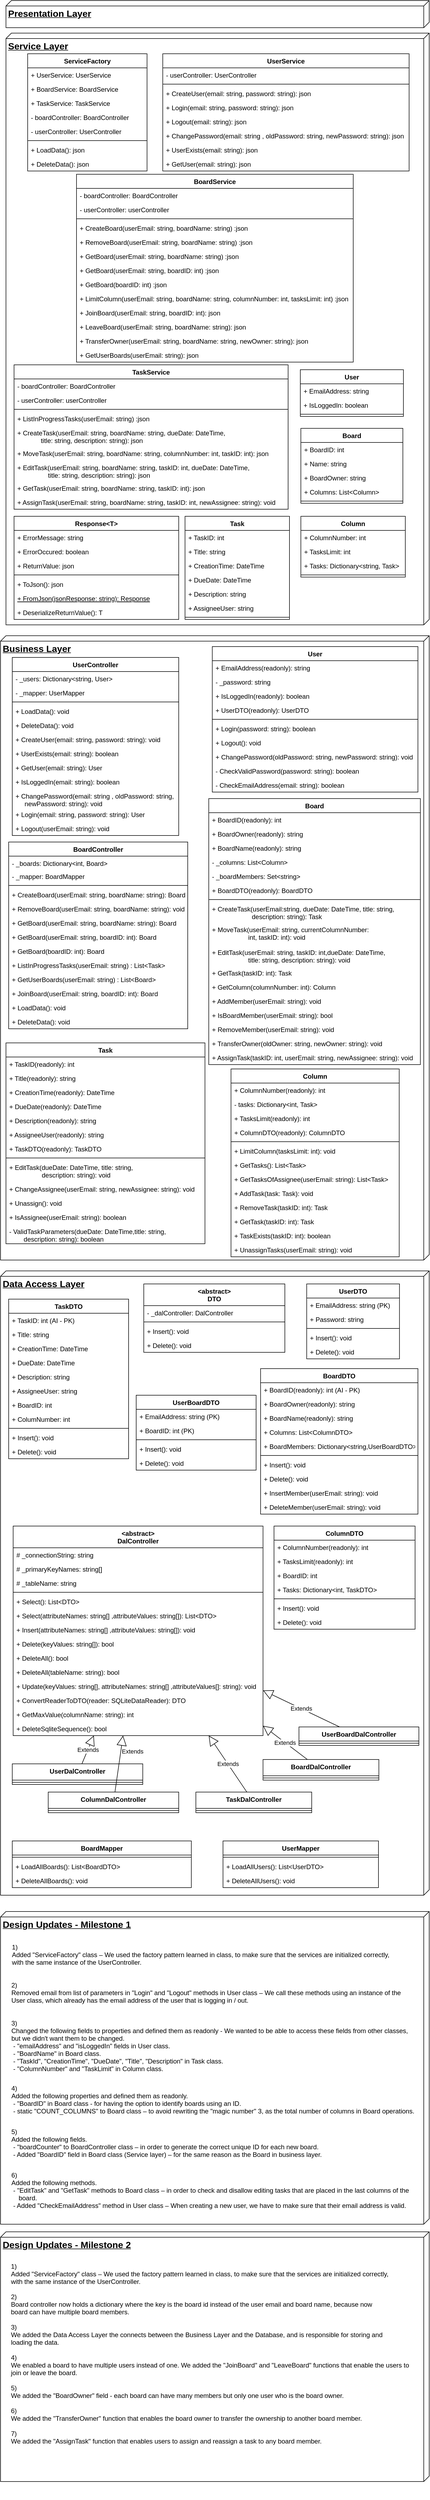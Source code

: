 <mxfile version="19.0.3" type="device"><diagram id="KeQRMNof0VcCBCbK74XI" name="Page-1"><mxGraphModel dx="1662" dy="865" grid="1" gridSize="10" guides="1" tooltips="1" connect="1" arrows="1" fold="1" page="1" pageScale="1" pageWidth="827" pageHeight="1169" math="0" shadow="0"><root><mxCell id="0"/><mxCell id="1" parent="0"/><mxCell id="vEQ3EOK3zYN4WGGP3vFo-2" value="&lt;b&gt;Service Layer&lt;/b&gt;" style="verticalAlign=top;align=left;spacingTop=8;spacingLeft=2;spacingRight=12;shape=cube;size=10;direction=south;fontStyle=4;html=1;fontSize=17;" parent="1" vertex="1"><mxGeometry x="30" y="70" width="780" height="1090" as="geometry"/></mxCell><mxCell id="vEQ3EOK3zYN4WGGP3vFo-3" value="UserService" style="swimlane;fontStyle=1;align=center;verticalAlign=top;childLayout=stackLayout;horizontal=1;startSize=26;horizontalStack=0;resizeParent=1;resizeParentMax=0;resizeLast=0;collapsible=1;marginBottom=0;" parent="1" vertex="1"><mxGeometry x="319" y="108" width="454" height="216" as="geometry"/></mxCell><mxCell id="vEQ3EOK3zYN4WGGP3vFo-4" value="- userController: UserController" style="text;strokeColor=none;fillColor=none;align=left;verticalAlign=top;spacingLeft=4;spacingRight=4;overflow=hidden;rotatable=0;points=[[0,0.5],[1,0.5]];portConstraint=eastwest;" parent="vEQ3EOK3zYN4WGGP3vFo-3" vertex="1"><mxGeometry y="26" width="454" height="26" as="geometry"/></mxCell><mxCell id="vEQ3EOK3zYN4WGGP3vFo-5" value="" style="line;strokeWidth=1;fillColor=none;align=left;verticalAlign=middle;spacingTop=-1;spacingLeft=3;spacingRight=3;rotatable=0;labelPosition=right;points=[];portConstraint=eastwest;" parent="vEQ3EOK3zYN4WGGP3vFo-3" vertex="1"><mxGeometry y="52" width="454" height="8" as="geometry"/></mxCell><mxCell id="vEQ3EOK3zYN4WGGP3vFo-7" value="+ CreateUser(email: string, password: string): json" style="text;strokeColor=none;fillColor=none;align=left;verticalAlign=top;spacingLeft=4;spacingRight=4;overflow=hidden;rotatable=0;points=[[0,0.5],[1,0.5]];portConstraint=eastwest;" parent="vEQ3EOK3zYN4WGGP3vFo-3" vertex="1"><mxGeometry y="60" width="454" height="26" as="geometry"/></mxCell><mxCell id="vEQ3EOK3zYN4WGGP3vFo-8" value="+ Login(email: string, password: string): json" style="text;strokeColor=none;fillColor=none;align=left;verticalAlign=top;spacingLeft=4;spacingRight=4;overflow=hidden;rotatable=0;points=[[0,0.5],[1,0.5]];portConstraint=eastwest;" parent="vEQ3EOK3zYN4WGGP3vFo-3" vertex="1"><mxGeometry y="86" width="454" height="26" as="geometry"/></mxCell><mxCell id="vEQ3EOK3zYN4WGGP3vFo-63" value="+ Logout(email: string): json" style="text;strokeColor=none;fillColor=none;align=left;verticalAlign=top;spacingLeft=4;spacingRight=4;overflow=hidden;rotatable=0;points=[[0,0.5],[1,0.5]];portConstraint=eastwest;" parent="vEQ3EOK3zYN4WGGP3vFo-3" vertex="1"><mxGeometry y="112" width="454" height="26" as="geometry"/></mxCell><mxCell id="vEQ3EOK3zYN4WGGP3vFo-6" value="+ ChangePassword(email: string , oldPassword: string, newPassword: string): json" style="text;strokeColor=none;fillColor=none;align=left;verticalAlign=top;spacingLeft=4;spacingRight=4;overflow=hidden;rotatable=0;points=[[0,0.5],[1,0.5]];portConstraint=eastwest;" parent="vEQ3EOK3zYN4WGGP3vFo-3" vertex="1"><mxGeometry y="138" width="454" height="26" as="geometry"/></mxCell><mxCell id="I2ruaCNVI_5PNketzUX8-2" value="+ UserExists(email: string): json" style="text;strokeColor=none;fillColor=none;align=left;verticalAlign=top;spacingLeft=4;spacingRight=4;overflow=hidden;rotatable=0;points=[[0,0.5],[1,0.5]];portConstraint=eastwest;" parent="vEQ3EOK3zYN4WGGP3vFo-3" vertex="1"><mxGeometry y="164" width="454" height="26" as="geometry"/></mxCell><mxCell id="9_c6ItVx1pqByETMlK5Q-1" value="+ GetUser(email: string): json" style="text;strokeColor=none;fillColor=none;align=left;verticalAlign=top;spacingLeft=4;spacingRight=4;overflow=hidden;rotatable=0;points=[[0,0.5],[1,0.5]];portConstraint=eastwest;" parent="vEQ3EOK3zYN4WGGP3vFo-3" vertex="1"><mxGeometry y="190" width="454" height="26" as="geometry"/></mxCell><mxCell id="vEQ3EOK3zYN4WGGP3vFo-9" value="Business Layer" style="verticalAlign=top;align=left;spacingTop=8;spacingLeft=2;spacingRight=12;shape=cube;size=10;direction=south;fontStyle=5;html=1;fontSize=17;" parent="1" vertex="1"><mxGeometry x="20" y="1180" width="790" height="1150" as="geometry"/></mxCell><mxCell id="vEQ3EOK3zYN4WGGP3vFo-10" value="UserController" style="swimlane;fontStyle=1;align=center;verticalAlign=top;childLayout=stackLayout;horizontal=1;startSize=26;horizontalStack=0;resizeParent=1;resizeParentMax=0;resizeLast=0;collapsible=1;marginBottom=0;" parent="1" vertex="1"><mxGeometry x="41.63" y="1220" width="306.75" height="328" as="geometry"/></mxCell><mxCell id="vEQ3EOK3zYN4WGGP3vFo-11" value="- _users: Dictionary&lt;string, User&gt; " style="text;strokeColor=none;fillColor=none;align=left;verticalAlign=top;spacingLeft=4;spacingRight=4;overflow=hidden;rotatable=0;points=[[0,0.5],[1,0.5]];portConstraint=eastwest;" parent="vEQ3EOK3zYN4WGGP3vFo-10" vertex="1"><mxGeometry y="26" width="306.75" height="26" as="geometry"/></mxCell><mxCell id="NtfVeqUaVkmN-AED-zG8-232" value="- _mapper: UserMapper" style="text;strokeColor=none;fillColor=none;align=left;verticalAlign=top;spacingLeft=4;spacingRight=4;overflow=hidden;rotatable=0;points=[[0,0.5],[1,0.5]];portConstraint=eastwest;" parent="vEQ3EOK3zYN4WGGP3vFo-10" vertex="1"><mxGeometry y="52" width="306.75" height="26" as="geometry"/></mxCell><mxCell id="vEQ3EOK3zYN4WGGP3vFo-12" value="" style="line;strokeWidth=1;fillColor=none;align=left;verticalAlign=middle;spacingTop=-1;spacingLeft=3;spacingRight=3;rotatable=0;labelPosition=right;points=[];portConstraint=eastwest;" parent="vEQ3EOK3zYN4WGGP3vFo-10" vertex="1"><mxGeometry y="78" width="306.75" height="8" as="geometry"/></mxCell><mxCell id="NtfVeqUaVkmN-AED-zG8-226" value="+ LoadData(): void" style="text;strokeColor=none;fillColor=none;align=left;verticalAlign=top;spacingLeft=4;spacingRight=4;overflow=hidden;rotatable=0;points=[[0,0.5],[1,0.5]];portConstraint=eastwest;" parent="vEQ3EOK3zYN4WGGP3vFo-10" vertex="1"><mxGeometry y="86" width="306.75" height="26" as="geometry"/></mxCell><mxCell id="ALuoXxD70HD2peXSQjk7-14" value="+ DeleteData(): void" style="text;strokeColor=none;fillColor=none;align=left;verticalAlign=top;spacingLeft=4;spacingRight=4;overflow=hidden;rotatable=0;points=[[0,0.5],[1,0.5]];portConstraint=eastwest;" parent="vEQ3EOK3zYN4WGGP3vFo-10" vertex="1"><mxGeometry y="112" width="306.75" height="26" as="geometry"/></mxCell><mxCell id="vEQ3EOK3zYN4WGGP3vFo-13" value="+ CreateUser(email: string, password: string): void" style="text;strokeColor=none;fillColor=none;align=left;verticalAlign=top;spacingLeft=4;spacingRight=4;overflow=hidden;rotatable=0;points=[[0,0.5],[1,0.5]];portConstraint=eastwest;" parent="vEQ3EOK3zYN4WGGP3vFo-10" vertex="1"><mxGeometry y="138" width="306.75" height="26" as="geometry"/></mxCell><mxCell id="vEQ3EOK3zYN4WGGP3vFo-15" value="+ UserExists(email: string): boolean" style="text;strokeColor=none;fillColor=none;align=left;verticalAlign=top;spacingLeft=4;spacingRight=4;overflow=hidden;rotatable=0;points=[[0,0.5],[1,0.5]];portConstraint=eastwest;" parent="vEQ3EOK3zYN4WGGP3vFo-10" vertex="1"><mxGeometry y="164" width="306.75" height="26" as="geometry"/></mxCell><mxCell id="vEQ3EOK3zYN4WGGP3vFo-16" value="+ GetUser(email: string): User" style="text;strokeColor=none;fillColor=none;align=left;verticalAlign=top;spacingLeft=4;spacingRight=4;overflow=hidden;rotatable=0;points=[[0,0.5],[1,0.5]];portConstraint=eastwest;" parent="vEQ3EOK3zYN4WGGP3vFo-10" vertex="1"><mxGeometry y="190" width="306.75" height="26" as="geometry"/></mxCell><mxCell id="QLfwK3bI8933pBGSywnh-2" value="+ IsLoggedIn(email: string): boolean" style="text;strokeColor=none;fillColor=none;align=left;verticalAlign=top;spacingLeft=4;spacingRight=4;overflow=hidden;rotatable=0;points=[[0,0.5],[1,0.5]];portConstraint=eastwest;" parent="vEQ3EOK3zYN4WGGP3vFo-10" vertex="1"><mxGeometry y="216" width="306.75" height="26" as="geometry"/></mxCell><mxCell id="ALuoXxD70HD2peXSQjk7-18" value="+ ChangePassword(email: string , oldPassword: string,&#10;     newPassword: string): void" style="text;strokeColor=none;fillColor=none;align=left;verticalAlign=top;spacingLeft=4;spacingRight=4;overflow=hidden;rotatable=0;points=[[0,0.5],[1,0.5]];portConstraint=eastwest;" parent="vEQ3EOK3zYN4WGGP3vFo-10" vertex="1"><mxGeometry y="242" width="306.75" height="34" as="geometry"/></mxCell><mxCell id="ALuoXxD70HD2peXSQjk7-16" value="+ Login(email: string, password: string): User" style="text;strokeColor=none;fillColor=none;align=left;verticalAlign=top;spacingLeft=4;spacingRight=4;overflow=hidden;rotatable=0;points=[[0,0.5],[1,0.5]];portConstraint=eastwest;" parent="vEQ3EOK3zYN4WGGP3vFo-10" vertex="1"><mxGeometry y="276" width="306.75" height="26" as="geometry"/></mxCell><mxCell id="ALuoXxD70HD2peXSQjk7-17" value="+ Logout(userEmail: string): void" style="text;strokeColor=none;fillColor=none;align=left;verticalAlign=top;spacingLeft=4;spacingRight=4;overflow=hidden;rotatable=0;points=[[0,0.5],[1,0.5]];portConstraint=eastwest;" parent="vEQ3EOK3zYN4WGGP3vFo-10" vertex="1"><mxGeometry y="302" width="306.75" height="26" as="geometry"/></mxCell><mxCell id="vEQ3EOK3zYN4WGGP3vFo-17" value="User" style="swimlane;fontStyle=1;align=center;verticalAlign=top;childLayout=stackLayout;horizontal=1;startSize=26;horizontalStack=0;resizeParent=1;resizeParentMax=0;resizeLast=0;collapsible=1;marginBottom=0;" parent="1" vertex="1"><mxGeometry x="410.25" y="1200" width="379" height="268" as="geometry"/></mxCell><mxCell id="vEQ3EOK3zYN4WGGP3vFo-18" value="+ EmailAddress(readonly): string" style="text;strokeColor=none;fillColor=none;align=left;verticalAlign=top;spacingLeft=4;spacingRight=4;overflow=hidden;rotatable=0;points=[[0,0.5],[1,0.5]];portConstraint=eastwest;" parent="vEQ3EOK3zYN4WGGP3vFo-17" vertex="1"><mxGeometry y="26" width="379" height="26" as="geometry"/></mxCell><mxCell id="vEQ3EOK3zYN4WGGP3vFo-19" value="- _password: string" style="text;strokeColor=none;fillColor=none;align=left;verticalAlign=top;spacingLeft=4;spacingRight=4;overflow=hidden;rotatable=0;points=[[0,0.5],[1,0.5]];portConstraint=eastwest;" parent="vEQ3EOK3zYN4WGGP3vFo-17" vertex="1"><mxGeometry y="52" width="379" height="26" as="geometry"/></mxCell><mxCell id="vEQ3EOK3zYN4WGGP3vFo-20" value="+ IsLoggedIn(readonly): boolean" style="text;strokeColor=none;fillColor=none;align=left;verticalAlign=top;spacingLeft=4;spacingRight=4;overflow=hidden;rotatable=0;points=[[0,0.5],[1,0.5]];portConstraint=eastwest;" parent="vEQ3EOK3zYN4WGGP3vFo-17" vertex="1"><mxGeometry y="78" width="379" height="26" as="geometry"/></mxCell><mxCell id="NtfVeqUaVkmN-AED-zG8-227" value="+ UserDTO(readonly): UserDTO" style="text;strokeColor=none;fillColor=none;align=left;verticalAlign=top;spacingLeft=4;spacingRight=4;overflow=hidden;rotatable=0;points=[[0,0.5],[1,0.5]];portConstraint=eastwest;" parent="vEQ3EOK3zYN4WGGP3vFo-17" vertex="1"><mxGeometry y="104" width="379" height="26" as="geometry"/></mxCell><mxCell id="vEQ3EOK3zYN4WGGP3vFo-21" value="" style="line;strokeWidth=1;fillColor=none;align=left;verticalAlign=middle;spacingTop=-1;spacingLeft=3;spacingRight=3;rotatable=0;labelPosition=right;points=[];portConstraint=eastwest;" parent="vEQ3EOK3zYN4WGGP3vFo-17" vertex="1"><mxGeometry y="130" width="379" height="8" as="geometry"/></mxCell><mxCell id="vEQ3EOK3zYN4WGGP3vFo-23" value="+ Login(password: string): boolean" style="text;strokeColor=none;fillColor=none;align=left;verticalAlign=top;spacingLeft=4;spacingRight=4;overflow=hidden;rotatable=0;points=[[0,0.5],[1,0.5]];portConstraint=eastwest;" parent="vEQ3EOK3zYN4WGGP3vFo-17" vertex="1"><mxGeometry y="138" width="379" height="26" as="geometry"/></mxCell><mxCell id="vEQ3EOK3zYN4WGGP3vFo-64" value="+ Logout(): void" style="text;strokeColor=none;fillColor=none;align=left;verticalAlign=top;spacingLeft=4;spacingRight=4;overflow=hidden;rotatable=0;points=[[0,0.5],[1,0.5]];portConstraint=eastwest;" parent="vEQ3EOK3zYN4WGGP3vFo-17" vertex="1"><mxGeometry y="164" width="379" height="26" as="geometry"/></mxCell><mxCell id="vEQ3EOK3zYN4WGGP3vFo-22" value="+ ChangePassword(oldPassword: string, newPassword: string): void" style="text;strokeColor=none;fillColor=none;align=left;verticalAlign=top;spacingLeft=4;spacingRight=4;overflow=hidden;rotatable=0;points=[[0,0.5],[1,0.5]];portConstraint=eastwest;" parent="vEQ3EOK3zYN4WGGP3vFo-17" vertex="1"><mxGeometry y="190" width="379" height="26" as="geometry"/></mxCell><mxCell id="vEQ3EOK3zYN4WGGP3vFo-28" value="- CheckValidPassword(password: string): boolean" style="text;strokeColor=none;fillColor=none;align=left;verticalAlign=top;spacingLeft=4;spacingRight=4;overflow=hidden;rotatable=0;points=[[0,0.5],[1,0.5]];portConstraint=eastwest;" parent="vEQ3EOK3zYN4WGGP3vFo-17" vertex="1"><mxGeometry y="216" width="379" height="26" as="geometry"/></mxCell><mxCell id="NZrCoYfA8n92rx67MHgC-1" value="- CheckEmailAddress(email: string): boolean" style="text;strokeColor=none;fillColor=none;align=left;verticalAlign=top;spacingLeft=4;spacingRight=4;overflow=hidden;rotatable=0;points=[[0,0.5],[1,0.5]];portConstraint=eastwest;" parent="vEQ3EOK3zYN4WGGP3vFo-17" vertex="1"><mxGeometry y="242" width="379" height="26" as="geometry"/></mxCell><mxCell id="vEQ3EOK3zYN4WGGP3vFo-25" value="&lt;b&gt;Presentation Layer&lt;/b&gt;" style="verticalAlign=top;align=left;spacingTop=8;spacingLeft=2;spacingRight=12;shape=cube;size=10;direction=south;fontStyle=4;html=1;fontSize=17;" parent="1" vertex="1"><mxGeometry x="30" y="10" width="780" height="50" as="geometry"/></mxCell><mxCell id="vEQ3EOK3zYN4WGGP3vFo-27" value="" style="shape=image;html=1;verticalAlign=top;verticalLabelPosition=bottom;labelBackgroundColor=#ffffff;imageAspect=0;aspect=fixed;image=https://cdn0.iconfinder.com/data/icons/education-illustration-pack/128/Globus-128.png;fontSize=17;" parent="1" vertex="1"><mxGeometry x="398.5" y="30" width="21" height="21" as="geometry"/></mxCell><mxCell id="vEQ3EOK3zYN4WGGP3vFo-41" value="Board" style="swimlane;fontStyle=1;align=center;verticalAlign=top;childLayout=stackLayout;horizontal=1;startSize=26;horizontalStack=0;resizeParent=1;resizeParentMax=0;resizeLast=0;collapsible=1;marginBottom=0;" parent="1" vertex="1"><mxGeometry x="403.75" y="1480" width="390" height="490" as="geometry"/></mxCell><mxCell id="FbWzMLFS-ITnN_PDTPRR-2" value="+ BoardID(readonly): int" style="text;strokeColor=none;fillColor=none;align=left;verticalAlign=top;spacingLeft=4;spacingRight=4;overflow=hidden;rotatable=0;points=[[0,0.5],[1,0.5]];portConstraint=eastwest;" parent="vEQ3EOK3zYN4WGGP3vFo-41" vertex="1"><mxGeometry y="26" width="390" height="26" as="geometry"/></mxCell><mxCell id="NtfVeqUaVkmN-AED-zG8-3" value="+ BoardOwner(readonly): string" style="text;strokeColor=none;fillColor=none;align=left;verticalAlign=top;spacingLeft=4;spacingRight=4;overflow=hidden;rotatable=0;points=[[0,0.5],[1,0.5]];portConstraint=eastwest;" parent="vEQ3EOK3zYN4WGGP3vFo-41" vertex="1"><mxGeometry y="52" width="390" height="26" as="geometry"/></mxCell><mxCell id="vEQ3EOK3zYN4WGGP3vFo-42" value="+ BoardName(readonly): string" style="text;strokeColor=none;fillColor=none;align=left;verticalAlign=top;spacingLeft=4;spacingRight=4;overflow=hidden;rotatable=0;points=[[0,0.5],[1,0.5]];portConstraint=eastwest;" parent="vEQ3EOK3zYN4WGGP3vFo-41" vertex="1"><mxGeometry y="78" width="390" height="26" as="geometry"/></mxCell><mxCell id="vEQ3EOK3zYN4WGGP3vFo-43" value="- _columns: List&lt;Column&gt;" style="text;strokeColor=none;fillColor=none;align=left;verticalAlign=top;spacingLeft=4;spacingRight=4;overflow=hidden;rotatable=0;points=[[0,0.5],[1,0.5]];portConstraint=eastwest;" parent="vEQ3EOK3zYN4WGGP3vFo-41" vertex="1"><mxGeometry y="104" width="390" height="26" as="geometry"/></mxCell><mxCell id="vEQ3EOK3zYN4WGGP3vFo-117" value="- _boardMembers: Set&lt;string&gt;" style="text;strokeColor=none;fillColor=none;align=left;verticalAlign=top;spacingLeft=4;spacingRight=4;overflow=hidden;rotatable=0;points=[[0,0.5],[1,0.5]];portConstraint=eastwest;fontStyle=0" parent="vEQ3EOK3zYN4WGGP3vFo-41" vertex="1"><mxGeometry y="130" width="390" height="26" as="geometry"/></mxCell><mxCell id="NtfVeqUaVkmN-AED-zG8-228" value="+ BoardDTO(readonly): BoardDTO" style="text;strokeColor=none;fillColor=none;align=left;verticalAlign=top;spacingLeft=4;spacingRight=4;overflow=hidden;rotatable=0;points=[[0,0.5],[1,0.5]];portConstraint=eastwest;" parent="vEQ3EOK3zYN4WGGP3vFo-41" vertex="1"><mxGeometry y="156" width="390" height="26" as="geometry"/></mxCell><mxCell id="vEQ3EOK3zYN4WGGP3vFo-46" value="" style="line;strokeWidth=1;fillColor=none;align=left;verticalAlign=middle;spacingTop=-1;spacingLeft=3;spacingRight=3;rotatable=0;labelPosition=right;points=[];portConstraint=eastwest;" parent="vEQ3EOK3zYN4WGGP3vFo-41" vertex="1"><mxGeometry y="182" width="390" height="8" as="geometry"/></mxCell><mxCell id="vEQ3EOK3zYN4WGGP3vFo-73" value="+ CreateTask(userEmail:string, dueDate: DateTime, title: string,&#10;                      description: string): Task" style="text;strokeColor=none;fillColor=none;align=left;verticalAlign=top;spacingLeft=4;spacingRight=4;overflow=hidden;rotatable=0;points=[[0,0.5],[1,0.5]];portConstraint=eastwest;" parent="vEQ3EOK3zYN4WGGP3vFo-41" vertex="1"><mxGeometry y="190" width="390" height="38" as="geometry"/></mxCell><mxCell id="vEQ3EOK3zYN4WGGP3vFo-75" value="+ MoveTask(userEmail: string, currentColumnNumber:&#10;                    int, taskID: int): void" style="text;strokeColor=none;fillColor=none;align=left;verticalAlign=top;spacingLeft=4;spacingRight=4;overflow=hidden;rotatable=0;points=[[0,0.5],[1,0.5]];portConstraint=eastwest;" parent="vEQ3EOK3zYN4WGGP3vFo-41" vertex="1"><mxGeometry y="228" width="390" height="42" as="geometry"/></mxCell><mxCell id="oCEaC1gz1o9Q3GtqdvmK-1" value="+ EditTask(userEmail: string, taskID: int,dueDate: DateTime, &#10;                    title: string, description: string): void" style="text;strokeColor=none;fillColor=none;align=left;verticalAlign=top;spacingLeft=4;spacingRight=4;overflow=hidden;rotatable=0;points=[[0,0.5],[1,0.5]];portConstraint=eastwest;" parent="vEQ3EOK3zYN4WGGP3vFo-41" vertex="1"><mxGeometry y="270" width="390" height="38" as="geometry"/></mxCell><mxCell id="oCEaC1gz1o9Q3GtqdvmK-2" value="+ GetTask(taskID: int): Task" style="text;strokeColor=none;fillColor=none;align=left;verticalAlign=top;spacingLeft=4;spacingRight=4;overflow=hidden;rotatable=0;points=[[0,0.5],[1,0.5]];portConstraint=eastwest;" parent="vEQ3EOK3zYN4WGGP3vFo-41" vertex="1"><mxGeometry y="308" width="390" height="26" as="geometry"/></mxCell><mxCell id="vEQ3EOK3zYN4WGGP3vFo-108" value="+ GetColumn(columnNumber: int): Column" style="text;strokeColor=none;fillColor=none;align=left;verticalAlign=top;spacingLeft=4;spacingRight=4;overflow=hidden;rotatable=0;points=[[0,0.5],[1,0.5]];portConstraint=eastwest;" parent="vEQ3EOK3zYN4WGGP3vFo-41" vertex="1"><mxGeometry y="334" width="390" height="26" as="geometry"/></mxCell><mxCell id="NtfVeqUaVkmN-AED-zG8-6" value="+ AddMember(userEmail: string): void" style="text;strokeColor=none;fillColor=none;align=left;verticalAlign=top;spacingLeft=4;spacingRight=4;overflow=hidden;rotatable=0;points=[[0,0.5],[1,0.5]];portConstraint=eastwest;" parent="vEQ3EOK3zYN4WGGP3vFo-41" vertex="1"><mxGeometry y="360" width="390" height="26" as="geometry"/></mxCell><mxCell id="ALuoXxD70HD2peXSQjk7-20" value="+ IsBoardMember(userEmail: string): bool" style="text;strokeColor=none;fillColor=none;align=left;verticalAlign=top;spacingLeft=4;spacingRight=4;overflow=hidden;rotatable=0;points=[[0,0.5],[1,0.5]];portConstraint=eastwest;" parent="vEQ3EOK3zYN4WGGP3vFo-41" vertex="1"><mxGeometry y="386" width="390" height="26" as="geometry"/></mxCell><mxCell id="NtfVeqUaVkmN-AED-zG8-5" value="+ RemoveMember(userEmail: string): void" style="text;strokeColor=none;fillColor=none;align=left;verticalAlign=top;spacingLeft=4;spacingRight=4;overflow=hidden;rotatable=0;points=[[0,0.5],[1,0.5]];portConstraint=eastwest;" parent="vEQ3EOK3zYN4WGGP3vFo-41" vertex="1"><mxGeometry y="412" width="390" height="26" as="geometry"/></mxCell><mxCell id="NtfVeqUaVkmN-AED-zG8-7" value="+ TransferOwner(oldOwner: string, newOwner: string): void" style="text;strokeColor=none;fillColor=none;align=left;verticalAlign=top;spacingLeft=4;spacingRight=4;overflow=hidden;rotatable=0;points=[[0,0.5],[1,0.5]];portConstraint=eastwest;" parent="vEQ3EOK3zYN4WGGP3vFo-41" vertex="1"><mxGeometry y="438" width="390" height="26" as="geometry"/></mxCell><mxCell id="NtfVeqUaVkmN-AED-zG8-12" value="+ AssignTask(taskID: int, userEmail: string, newAssignee: string): void" style="text;strokeColor=none;fillColor=none;align=left;verticalAlign=top;spacingLeft=4;spacingRight=4;overflow=hidden;rotatable=0;points=[[0,0.5],[1,0.5]];portConstraint=eastwest;" parent="vEQ3EOK3zYN4WGGP3vFo-41" vertex="1"><mxGeometry y="464" width="390" height="26" as="geometry"/></mxCell><mxCell id="vEQ3EOK3zYN4WGGP3vFo-65" value="BoardController" style="swimlane;fontStyle=1;align=center;verticalAlign=top;childLayout=stackLayout;horizontal=1;startSize=26;horizontalStack=0;resizeParent=1;resizeParentMax=0;resizeLast=0;collapsible=1;marginBottom=0;" parent="1" vertex="1"><mxGeometry x="35" y="1560" width="330" height="344" as="geometry"><mxRectangle x="480" y="1640" width="120" height="26" as="alternateBounds"/></mxGeometry></mxCell><mxCell id="FbWzMLFS-ITnN_PDTPRR-1" value="- _boards: Dictionary&lt;int, Board&gt; " style="text;strokeColor=none;fillColor=none;align=left;verticalAlign=top;spacingLeft=4;spacingRight=4;overflow=hidden;rotatable=0;points=[[0,0.5],[1,0.5]];portConstraint=eastwest;" parent="vEQ3EOK3zYN4WGGP3vFo-65" vertex="1"><mxGeometry y="26" width="330" height="24" as="geometry"/></mxCell><mxCell id="NtfVeqUaVkmN-AED-zG8-233" value="- _mapper: BoardMapper" style="text;strokeColor=none;fillColor=none;align=left;verticalAlign=top;spacingLeft=4;spacingRight=4;overflow=hidden;rotatable=0;points=[[0,0.5],[1,0.5]];portConstraint=eastwest;" parent="vEQ3EOK3zYN4WGGP3vFo-65" vertex="1"><mxGeometry y="50" width="330" height="26" as="geometry"/></mxCell><mxCell id="vEQ3EOK3zYN4WGGP3vFo-70" value="" style="line;strokeWidth=1;fillColor=none;align=left;verticalAlign=middle;spacingTop=-1;spacingLeft=3;spacingRight=3;rotatable=0;labelPosition=right;points=[];portConstraint=eastwest;" parent="vEQ3EOK3zYN4WGGP3vFo-65" vertex="1"><mxGeometry y="76" width="330" height="8" as="geometry"/></mxCell><mxCell id="vEQ3EOK3zYN4WGGP3vFo-71" value="+ CreateBoard(userEmail: string, boardName: string): Board" style="text;strokeColor=none;fillColor=none;align=left;verticalAlign=top;spacingLeft=4;spacingRight=4;overflow=hidden;rotatable=0;points=[[0,0.5],[1,0.5]];portConstraint=eastwest;" parent="vEQ3EOK3zYN4WGGP3vFo-65" vertex="1"><mxGeometry y="84" width="330" height="26" as="geometry"/></mxCell><mxCell id="vEQ3EOK3zYN4WGGP3vFo-72" value="+ RemoveBoard(userEmail: string, boardName: string): void" style="text;strokeColor=none;fillColor=none;align=left;verticalAlign=top;spacingLeft=4;spacingRight=4;overflow=hidden;rotatable=0;points=[[0,0.5],[1,0.5]];portConstraint=eastwest;" parent="vEQ3EOK3zYN4WGGP3vFo-65" vertex="1"><mxGeometry y="110" width="330" height="26" as="geometry"/></mxCell><mxCell id="vEQ3EOK3zYN4WGGP3vFo-74" value="+ GetBoard(userEmail: string, boardName: string): Board" style="text;strokeColor=none;fillColor=none;align=left;verticalAlign=top;spacingLeft=4;spacingRight=4;overflow=hidden;rotatable=0;points=[[0,0.5],[1,0.5]];portConstraint=eastwest;" parent="vEQ3EOK3zYN4WGGP3vFo-65" vertex="1"><mxGeometry y="136" width="330" height="26" as="geometry"/></mxCell><mxCell id="NtfVeqUaVkmN-AED-zG8-31" value="+ GetBoard(userEmail: string, boardID: int): Board" style="text;strokeColor=none;fillColor=none;align=left;verticalAlign=top;spacingLeft=4;spacingRight=4;overflow=hidden;rotatable=0;points=[[0,0.5],[1,0.5]];portConstraint=eastwest;" parent="vEQ3EOK3zYN4WGGP3vFo-65" vertex="1"><mxGeometry y="162" width="330" height="26" as="geometry"/></mxCell><mxCell id="Mi_SYauiLnScx5u8IDn5-2" value="+ GetBoard(boardID: int): Board" style="text;strokeColor=none;fillColor=none;align=left;verticalAlign=top;spacingLeft=4;spacingRight=4;overflow=hidden;rotatable=0;points=[[0,0.5],[1,0.5]];portConstraint=eastwest;" vertex="1" parent="vEQ3EOK3zYN4WGGP3vFo-65"><mxGeometry y="188" width="330" height="26" as="geometry"/></mxCell><mxCell id="vEQ3EOK3zYN4WGGP3vFo-111" value="+ ListInProgressTasks(userEmail: string) : List&lt;Task&gt;" style="text;strokeColor=none;fillColor=none;align=left;verticalAlign=top;spacingLeft=4;spacingRight=4;overflow=hidden;rotatable=0;points=[[0,0.5],[1,0.5]];portConstraint=eastwest;" parent="vEQ3EOK3zYN4WGGP3vFo-65" vertex="1"><mxGeometry y="214" width="330" height="26" as="geometry"/></mxCell><mxCell id="NtfVeqUaVkmN-AED-zG8-2" value="+ GetUserBoards(userEmail: string) : List&lt;Board&gt;" style="text;strokeColor=none;fillColor=none;align=left;verticalAlign=top;spacingLeft=4;spacingRight=4;overflow=hidden;rotatable=0;points=[[0,0.5],[1,0.5]];portConstraint=eastwest;" parent="vEQ3EOK3zYN4WGGP3vFo-65" vertex="1"><mxGeometry y="240" width="330" height="26" as="geometry"/></mxCell><mxCell id="NtfVeqUaVkmN-AED-zG8-4" value="+ JoinBoard(userEmail: string, boardID: int): Board" style="text;strokeColor=none;fillColor=none;align=left;verticalAlign=top;spacingLeft=4;spacingRight=4;overflow=hidden;rotatable=0;points=[[0,0.5],[1,0.5]];portConstraint=eastwest;" parent="vEQ3EOK3zYN4WGGP3vFo-65" vertex="1"><mxGeometry y="266" width="330" height="26" as="geometry"/></mxCell><mxCell id="NtfVeqUaVkmN-AED-zG8-225" value="+ LoadData(): void" style="text;strokeColor=none;fillColor=none;align=left;verticalAlign=top;spacingLeft=4;spacingRight=4;overflow=hidden;rotatable=0;points=[[0,0.5],[1,0.5]];portConstraint=eastwest;" parent="vEQ3EOK3zYN4WGGP3vFo-65" vertex="1"><mxGeometry y="292" width="330" height="26" as="geometry"/></mxCell><mxCell id="Mi_SYauiLnScx5u8IDn5-3" value="+ DeleteData(): void" style="text;strokeColor=none;fillColor=none;align=left;verticalAlign=top;spacingLeft=4;spacingRight=4;overflow=hidden;rotatable=0;points=[[0,0.5],[1,0.5]];portConstraint=eastwest;" vertex="1" parent="vEQ3EOK3zYN4WGGP3vFo-65"><mxGeometry y="318" width="330" height="26" as="geometry"/></mxCell><mxCell id="vEQ3EOK3zYN4WGGP3vFo-76" value="BoardService" style="swimlane;fontStyle=1;align=center;verticalAlign=top;childLayout=stackLayout;horizontal=1;startSize=26;horizontalStack=0;resizeParent=1;resizeParentMax=0;resizeLast=0;collapsible=1;marginBottom=0;" parent="1" vertex="1"><mxGeometry x="160" y="330" width="510" height="346" as="geometry"/></mxCell><mxCell id="vEQ3EOK3zYN4WGGP3vFo-77" value="- boardController: BoardController" style="text;strokeColor=none;fillColor=none;align=left;verticalAlign=top;spacingLeft=4;spacingRight=4;overflow=hidden;rotatable=0;points=[[0,0.5],[1,0.5]];portConstraint=eastwest;" parent="vEQ3EOK3zYN4WGGP3vFo-76" vertex="1"><mxGeometry y="26" width="510" height="26" as="geometry"/></mxCell><mxCell id="QLfwK3bI8933pBGSywnh-1" value="- userController: userController" style="text;strokeColor=none;fillColor=none;align=left;verticalAlign=top;spacingLeft=4;spacingRight=4;overflow=hidden;rotatable=0;points=[[0,0.5],[1,0.5]];portConstraint=eastwest;" parent="vEQ3EOK3zYN4WGGP3vFo-76" vertex="1"><mxGeometry y="52" width="510" height="26" as="geometry"/></mxCell><mxCell id="vEQ3EOK3zYN4WGGP3vFo-78" value="" style="line;strokeWidth=1;fillColor=none;align=left;verticalAlign=middle;spacingTop=-1;spacingLeft=3;spacingRight=3;rotatable=0;labelPosition=right;points=[];portConstraint=eastwest;" parent="vEQ3EOK3zYN4WGGP3vFo-76" vertex="1"><mxGeometry y="78" width="510" height="8" as="geometry"/></mxCell><mxCell id="vEQ3EOK3zYN4WGGP3vFo-82" value="+ CreateBoard(userEmail: string, boardName: string) :json" style="text;strokeColor=none;fillColor=none;align=left;verticalAlign=top;spacingLeft=4;spacingRight=4;overflow=hidden;rotatable=0;points=[[0,0.5],[1,0.5]];portConstraint=eastwest;" parent="vEQ3EOK3zYN4WGGP3vFo-76" vertex="1"><mxGeometry y="86" width="510" height="26" as="geometry"/></mxCell><mxCell id="vEQ3EOK3zYN4WGGP3vFo-84" value="+ RemoveBoard(userEmail: string, boardName: string) :json" style="text;strokeColor=none;fillColor=none;align=left;verticalAlign=top;spacingLeft=4;spacingRight=4;overflow=hidden;rotatable=0;points=[[0,0.5],[1,0.5]];portConstraint=eastwest;" parent="vEQ3EOK3zYN4WGGP3vFo-76" vertex="1"><mxGeometry y="112" width="510" height="26" as="geometry"/></mxCell><mxCell id="vEQ3EOK3zYN4WGGP3vFo-118" value="+ GetBoard(userEmail: string, boardName: string) :json" style="text;strokeColor=none;fillColor=none;align=left;verticalAlign=top;spacingLeft=4;spacingRight=4;overflow=hidden;rotatable=0;points=[[0,0.5],[1,0.5]];portConstraint=eastwest;" parent="vEQ3EOK3zYN4WGGP3vFo-76" vertex="1"><mxGeometry y="138" width="510" height="26" as="geometry"/></mxCell><mxCell id="ALuoXxD70HD2peXSQjk7-2" value="+ GetBoard(userEmail: string, boardID: int) :json" style="text;strokeColor=none;fillColor=none;align=left;verticalAlign=top;spacingLeft=4;spacingRight=4;overflow=hidden;rotatable=0;points=[[0,0.5],[1,0.5]];portConstraint=eastwest;" parent="vEQ3EOK3zYN4WGGP3vFo-76" vertex="1"><mxGeometry y="164" width="510" height="26" as="geometry"/></mxCell><mxCell id="ALuoXxD70HD2peXSQjk7-3" value="+ GetBoard(boardID: int) :json" style="text;strokeColor=none;fillColor=none;align=left;verticalAlign=top;spacingLeft=4;spacingRight=4;overflow=hidden;rotatable=0;points=[[0,0.5],[1,0.5]];portConstraint=eastwest;" parent="vEQ3EOK3zYN4WGGP3vFo-76" vertex="1"><mxGeometry y="190" width="510" height="26" as="geometry"/></mxCell><mxCell id="vEQ3EOK3zYN4WGGP3vFo-86" value="+ LimitColumn(userEmail: string, boardName: string, columnNumber: int, tasksLimit: int) :json" style="text;strokeColor=none;fillColor=none;align=left;verticalAlign=top;spacingLeft=4;spacingRight=4;overflow=hidden;rotatable=0;points=[[0,0.5],[1,0.5]];portConstraint=eastwest;" parent="vEQ3EOK3zYN4WGGP3vFo-76" vertex="1"><mxGeometry y="216" width="510" height="26" as="geometry"/></mxCell><mxCell id="NtfVeqUaVkmN-AED-zG8-29" value="+ JoinBoard(userEmail: string, boardID: int): json" style="text;strokeColor=none;fillColor=none;align=left;verticalAlign=top;spacingLeft=4;spacingRight=4;overflow=hidden;rotatable=0;points=[[0,0.5],[1,0.5]];portConstraint=eastwest;" parent="vEQ3EOK3zYN4WGGP3vFo-76" vertex="1"><mxGeometry y="242" width="510" height="26" as="geometry"/></mxCell><mxCell id="NtfVeqUaVkmN-AED-zG8-30" value="+ LeaveBoard(userEmail: string, boardName: string): json" style="text;strokeColor=none;fillColor=none;align=left;verticalAlign=top;spacingLeft=4;spacingRight=4;overflow=hidden;rotatable=0;points=[[0,0.5],[1,0.5]];portConstraint=eastwest;" parent="vEQ3EOK3zYN4WGGP3vFo-76" vertex="1"><mxGeometry y="268" width="510" height="26" as="geometry"/></mxCell><mxCell id="NtfVeqUaVkmN-AED-zG8-32" value="+ TransferOwner(userEmail: string, boardName: string, newOwner: string): json" style="text;strokeColor=none;fillColor=none;align=left;verticalAlign=top;spacingLeft=4;spacingRight=4;overflow=hidden;rotatable=0;points=[[0,0.5],[1,0.5]];portConstraint=eastwest;" parent="vEQ3EOK3zYN4WGGP3vFo-76" vertex="1"><mxGeometry y="294" width="510" height="26" as="geometry"/></mxCell><mxCell id="ALuoXxD70HD2peXSQjk7-4" value="+ GetUserBoards(userEmail: string): json" style="text;strokeColor=none;fillColor=none;align=left;verticalAlign=top;spacingLeft=4;spacingRight=4;overflow=hidden;rotatable=0;points=[[0,0.5],[1,0.5]];portConstraint=eastwest;" parent="vEQ3EOK3zYN4WGGP3vFo-76" vertex="1"><mxGeometry y="320" width="510" height="26" as="geometry"/></mxCell><mxCell id="vEQ3EOK3zYN4WGGP3vFo-95" value="Column" style="swimlane;fontStyle=1;align=center;verticalAlign=top;childLayout=stackLayout;horizontal=1;startSize=26;horizontalStack=0;resizeParent=1;resizeParentMax=0;resizeLast=0;collapsible=1;marginBottom=0;" parent="1" vertex="1"><mxGeometry x="444.75" y="1978" width="310" height="346" as="geometry"/></mxCell><mxCell id="vEQ3EOK3zYN4WGGP3vFo-97" value="+ ColumnNumber(readonly): int" style="text;strokeColor=none;fillColor=none;align=left;verticalAlign=top;spacingLeft=4;spacingRight=4;overflow=hidden;rotatable=0;points=[[0,0.5],[1,0.5]];portConstraint=eastwest;" parent="vEQ3EOK3zYN4WGGP3vFo-95" vertex="1"><mxGeometry y="26" width="310" height="26" as="geometry"/></mxCell><mxCell id="vEQ3EOK3zYN4WGGP3vFo-96" value="- tasks: Dictionary&lt;int, Task&gt;" style="text;strokeColor=none;fillColor=none;align=left;verticalAlign=top;spacingLeft=4;spacingRight=4;overflow=hidden;rotatable=0;points=[[0,0.5],[1,0.5]];portConstraint=eastwest;" parent="vEQ3EOK3zYN4WGGP3vFo-95" vertex="1"><mxGeometry y="52" width="310" height="26" as="geometry"/></mxCell><mxCell id="vEQ3EOK3zYN4WGGP3vFo-107" value="+ TasksLimit(readonly): int" style="text;strokeColor=none;fillColor=none;align=left;verticalAlign=top;spacingLeft=4;spacingRight=4;overflow=hidden;rotatable=0;points=[[0,0.5],[1,0.5]];portConstraint=eastwest;" parent="vEQ3EOK3zYN4WGGP3vFo-95" vertex="1"><mxGeometry y="78" width="310" height="26" as="geometry"/></mxCell><mxCell id="NtfVeqUaVkmN-AED-zG8-229" value="+ ColumnDTO(readonly): ColumnDTO" style="text;strokeColor=none;fillColor=none;align=left;verticalAlign=top;spacingLeft=4;spacingRight=4;overflow=hidden;rotatable=0;points=[[0,0.5],[1,0.5]];portConstraint=eastwest;" parent="vEQ3EOK3zYN4WGGP3vFo-95" vertex="1"><mxGeometry y="104" width="310" height="26" as="geometry"/></mxCell><mxCell id="vEQ3EOK3zYN4WGGP3vFo-100" value="" style="line;strokeWidth=1;fillColor=none;align=left;verticalAlign=middle;spacingTop=-1;spacingLeft=3;spacingRight=3;rotatable=0;labelPosition=right;points=[];portConstraint=eastwest;" parent="vEQ3EOK3zYN4WGGP3vFo-95" vertex="1"><mxGeometry y="130" width="310" height="8" as="geometry"/></mxCell><mxCell id="vEQ3EOK3zYN4WGGP3vFo-110" value="+ LimitColumn(tasksLimit: int): void" style="text;strokeColor=none;fillColor=none;align=left;verticalAlign=top;spacingLeft=4;spacingRight=4;overflow=hidden;rotatable=0;points=[[0,0.5],[1,0.5]];portConstraint=eastwest;" parent="vEQ3EOK3zYN4WGGP3vFo-95" vertex="1"><mxGeometry y="138" width="310" height="26" as="geometry"/></mxCell><mxCell id="vEQ3EOK3zYN4WGGP3vFo-115" value="+ GetTasks(): List&lt;Task&gt;" style="text;strokeColor=none;fillColor=none;align=left;verticalAlign=top;spacingLeft=4;spacingRight=4;overflow=hidden;rotatable=0;points=[[0,0.5],[1,0.5]];portConstraint=eastwest;" parent="vEQ3EOK3zYN4WGGP3vFo-95" vertex="1"><mxGeometry y="164" width="310" height="26" as="geometry"/></mxCell><mxCell id="NtfVeqUaVkmN-AED-zG8-26" value="+ GetTasksOfAssignee(userEmail: string): List&lt;Task&gt;" style="text;strokeColor=none;fillColor=none;align=left;verticalAlign=top;spacingLeft=4;spacingRight=4;overflow=hidden;rotatable=0;points=[[0,0.5],[1,0.5]];portConstraint=eastwest;" parent="vEQ3EOK3zYN4WGGP3vFo-95" vertex="1"><mxGeometry y="190" width="310" height="26" as="geometry"/></mxCell><mxCell id="vEQ3EOK3zYN4WGGP3vFo-119" value="+ AddTask(task: Task): void" style="text;strokeColor=none;fillColor=none;align=left;verticalAlign=top;spacingLeft=4;spacingRight=4;overflow=hidden;rotatable=0;points=[[0,0.5],[1,0.5]];portConstraint=eastwest;" parent="vEQ3EOK3zYN4WGGP3vFo-95" vertex="1"><mxGeometry y="216" width="310" height="26" as="geometry"/></mxCell><mxCell id="vEQ3EOK3zYN4WGGP3vFo-120" value="+ RemoveTask(taskID: int): Task" style="text;strokeColor=none;fillColor=none;align=left;verticalAlign=top;spacingLeft=4;spacingRight=4;overflow=hidden;rotatable=0;points=[[0,0.5],[1,0.5]];portConstraint=eastwest;" parent="vEQ3EOK3zYN4WGGP3vFo-95" vertex="1"><mxGeometry y="242" width="310" height="26" as="geometry"/></mxCell><mxCell id="I2ruaCNVI_5PNketzUX8-5" value="+ GetTask(taskID: int): Task" style="text;strokeColor=none;fillColor=none;align=left;verticalAlign=top;spacingLeft=4;spacingRight=4;overflow=hidden;rotatable=0;points=[[0,0.5],[1,0.5]];portConstraint=eastwest;" parent="vEQ3EOK3zYN4WGGP3vFo-95" vertex="1"><mxGeometry y="268" width="310" height="26" as="geometry"/></mxCell><mxCell id="I2ruaCNVI_5PNketzUX8-6" value="+ TaskExists(taskID: int): boolean" style="text;strokeColor=none;fillColor=none;align=left;verticalAlign=top;spacingLeft=4;spacingRight=4;overflow=hidden;rotatable=0;points=[[0,0.5],[1,0.5]];portConstraint=eastwest;" parent="vEQ3EOK3zYN4WGGP3vFo-95" vertex="1"><mxGeometry y="294" width="310" height="26" as="geometry"/></mxCell><mxCell id="NtfVeqUaVkmN-AED-zG8-8" value="+ UnassignTasks(userEmail: string): void" style="text;strokeColor=none;fillColor=none;align=left;verticalAlign=top;spacingLeft=4;spacingRight=4;overflow=hidden;rotatable=0;points=[[0,0.5],[1,0.5]];portConstraint=eastwest;" parent="vEQ3EOK3zYN4WGGP3vFo-95" vertex="1"><mxGeometry y="320" width="310" height="26" as="geometry"/></mxCell><mxCell id="vEQ3EOK3zYN4WGGP3vFo-29" value="Task" style="swimlane;fontStyle=1;align=center;verticalAlign=top;childLayout=stackLayout;horizontal=1;startSize=26;horizontalStack=0;resizeParent=1;resizeParentMax=0;resizeLast=0;collapsible=1;marginBottom=0;" parent="1" vertex="1"><mxGeometry x="30" y="1930" width="366.75" height="370" as="geometry"/></mxCell><mxCell id="vEQ3EOK3zYN4WGGP3vFo-116" value="+ TaskID(readonly): int" style="text;strokeColor=none;fillColor=none;align=left;verticalAlign=top;spacingLeft=4;spacingRight=4;overflow=hidden;rotatable=0;points=[[0,0.5],[1,0.5]];portConstraint=eastwest;" parent="vEQ3EOK3zYN4WGGP3vFo-29" vertex="1"><mxGeometry y="26" width="366.75" height="26" as="geometry"/></mxCell><mxCell id="vEQ3EOK3zYN4WGGP3vFo-39" value="+ Title(readonly): string" style="text;strokeColor=none;fillColor=none;align=left;verticalAlign=top;spacingLeft=4;spacingRight=4;overflow=hidden;rotatable=0;points=[[0,0.5],[1,0.5]];portConstraint=eastwest;" parent="vEQ3EOK3zYN4WGGP3vFo-29" vertex="1"><mxGeometry y="52" width="366.75" height="26" as="geometry"/></mxCell><mxCell id="vEQ3EOK3zYN4WGGP3vFo-30" value="+ CreationTime(readonly): DateTime" style="text;strokeColor=none;fillColor=none;align=left;verticalAlign=top;spacingLeft=4;spacingRight=4;overflow=hidden;rotatable=0;points=[[0,0.5],[1,0.5]];portConstraint=eastwest;" parent="vEQ3EOK3zYN4WGGP3vFo-29" vertex="1"><mxGeometry y="78" width="366.75" height="26" as="geometry"/></mxCell><mxCell id="vEQ3EOK3zYN4WGGP3vFo-38" value="+ DueDate(readonly): DateTime" style="text;strokeColor=none;fillColor=none;align=left;verticalAlign=top;spacingLeft=4;spacingRight=4;overflow=hidden;rotatable=0;points=[[0,0.5],[1,0.5]];portConstraint=eastwest;" parent="vEQ3EOK3zYN4WGGP3vFo-29" vertex="1"><mxGeometry y="104" width="366.75" height="26" as="geometry"/></mxCell><mxCell id="vEQ3EOK3zYN4WGGP3vFo-40" value="+ Description(readonly): string" style="text;strokeColor=none;fillColor=none;align=left;verticalAlign=top;spacingLeft=4;spacingRight=4;overflow=hidden;rotatable=0;points=[[0,0.5],[1,0.5]];portConstraint=eastwest;" parent="vEQ3EOK3zYN4WGGP3vFo-29" vertex="1"><mxGeometry y="130" width="366.75" height="26" as="geometry"/></mxCell><mxCell id="NtfVeqUaVkmN-AED-zG8-1" value="+ AssigneeUser(readonly): string" style="text;strokeColor=none;fillColor=none;align=left;verticalAlign=top;spacingLeft=4;spacingRight=4;overflow=hidden;rotatable=0;points=[[0,0.5],[1,0.5]];portConstraint=eastwest;" parent="vEQ3EOK3zYN4WGGP3vFo-29" vertex="1"><mxGeometry y="156" width="366.75" height="26" as="geometry"/></mxCell><mxCell id="NtfVeqUaVkmN-AED-zG8-230" value="+ TaskDTO(readonly): TaskDTO" style="text;strokeColor=none;fillColor=none;align=left;verticalAlign=top;spacingLeft=4;spacingRight=4;overflow=hidden;rotatable=0;points=[[0,0.5],[1,0.5]];portConstraint=eastwest;" parent="vEQ3EOK3zYN4WGGP3vFo-29" vertex="1"><mxGeometry y="182" width="366.75" height="26" as="geometry"/></mxCell><mxCell id="vEQ3EOK3zYN4WGGP3vFo-31" value="" style="line;strokeWidth=1;fillColor=none;align=left;verticalAlign=middle;spacingTop=-1;spacingLeft=3;spacingRight=3;rotatable=0;labelPosition=right;points=[];portConstraint=eastwest;" parent="vEQ3EOK3zYN4WGGP3vFo-29" vertex="1"><mxGeometry y="208" width="366.75" height="8" as="geometry"/></mxCell><mxCell id="vEQ3EOK3zYN4WGGP3vFo-124" value="+ EditTask(dueDate: DateTime, title: string, &#10;                  description: string): void" style="text;strokeColor=none;fillColor=none;align=left;verticalAlign=top;spacingLeft=4;spacingRight=4;overflow=hidden;rotatable=0;points=[[0,0.5],[1,0.5]];portConstraint=eastwest;" parent="vEQ3EOK3zYN4WGGP3vFo-29" vertex="1"><mxGeometry y="216" width="366.75" height="40" as="geometry"/></mxCell><mxCell id="NtfVeqUaVkmN-AED-zG8-10" value="+ ChangeAssignee(userEmail: string, newAssignee: string): void" style="text;strokeColor=none;fillColor=none;align=left;verticalAlign=top;spacingLeft=4;spacingRight=4;overflow=hidden;rotatable=0;points=[[0,0.5],[1,0.5]];portConstraint=eastwest;" parent="vEQ3EOK3zYN4WGGP3vFo-29" vertex="1"><mxGeometry y="256" width="366.75" height="26" as="geometry"/></mxCell><mxCell id="NtfVeqUaVkmN-AED-zG8-9" value="+ Unassign(): void" style="text;strokeColor=none;fillColor=none;align=left;verticalAlign=top;spacingLeft=4;spacingRight=4;overflow=hidden;rotatable=0;points=[[0,0.5],[1,0.5]];portConstraint=eastwest;" parent="vEQ3EOK3zYN4WGGP3vFo-29" vertex="1"><mxGeometry y="282" width="366.75" height="26" as="geometry"/></mxCell><mxCell id="NtfVeqUaVkmN-AED-zG8-25" value="+ IsAssignee(userEmail: string): boolean" style="text;strokeColor=none;fillColor=none;align=left;verticalAlign=top;spacingLeft=4;spacingRight=4;overflow=hidden;rotatable=0;points=[[0,0.5],[1,0.5]];portConstraint=eastwest;" parent="vEQ3EOK3zYN4WGGP3vFo-29" vertex="1"><mxGeometry y="308" width="366.75" height="26" as="geometry"/></mxCell><mxCell id="ALuoXxD70HD2peXSQjk7-21" value="- ValidTaskParameters(dueDate: DateTime,title: string,&#10;        description: string): boolean" style="text;strokeColor=none;fillColor=none;align=left;verticalAlign=top;spacingLeft=4;spacingRight=4;overflow=hidden;rotatable=0;points=[[0,0.5],[1,0.5]];portConstraint=eastwest;" parent="vEQ3EOK3zYN4WGGP3vFo-29" vertex="1"><mxGeometry y="334" width="366.75" height="36" as="geometry"/></mxCell><mxCell id="KiwlZ_bgplrnOKzsMHAw-1" value="Response&lt;T&gt;" style="swimlane;fontStyle=1;align=center;verticalAlign=top;childLayout=stackLayout;horizontal=1;startSize=26;horizontalStack=0;resizeParent=1;resizeParentMax=0;resizeLast=0;collapsible=1;marginBottom=0;" parent="1" vertex="1"><mxGeometry x="44.88" y="960" width="303.5" height="190" as="geometry"/></mxCell><mxCell id="KiwlZ_bgplrnOKzsMHAw-2" value="+ ErrorMessage: string" style="text;strokeColor=none;fillColor=none;align=left;verticalAlign=top;spacingLeft=4;spacingRight=4;overflow=hidden;rotatable=0;points=[[0,0.5],[1,0.5]];portConstraint=eastwest;" parent="KiwlZ_bgplrnOKzsMHAw-1" vertex="1"><mxGeometry y="26" width="303.5" height="26" as="geometry"/></mxCell><mxCell id="KiwlZ_bgplrnOKzsMHAw-7" value="+ ErrorOccured: boolean" style="text;strokeColor=none;fillColor=none;align=left;verticalAlign=top;spacingLeft=4;spacingRight=4;overflow=hidden;rotatable=0;points=[[0,0.5],[1,0.5]];portConstraint=eastwest;" parent="KiwlZ_bgplrnOKzsMHAw-1" vertex="1"><mxGeometry y="52" width="303.5" height="26" as="geometry"/></mxCell><mxCell id="KiwlZ_bgplrnOKzsMHAw-8" value="+ ReturnValue: json" style="text;strokeColor=none;fillColor=none;align=left;verticalAlign=top;spacingLeft=4;spacingRight=4;overflow=hidden;rotatable=0;points=[[0,0.5],[1,0.5]];portConstraint=eastwest;" parent="KiwlZ_bgplrnOKzsMHAw-1" vertex="1"><mxGeometry y="78" width="303.5" height="26" as="geometry"/></mxCell><mxCell id="KiwlZ_bgplrnOKzsMHAw-3" value="" style="line;strokeWidth=1;fillColor=none;align=left;verticalAlign=middle;spacingTop=-1;spacingLeft=3;spacingRight=3;rotatable=0;labelPosition=right;points=[];portConstraint=eastwest;" parent="KiwlZ_bgplrnOKzsMHAw-1" vertex="1"><mxGeometry y="104" width="303.5" height="8" as="geometry"/></mxCell><mxCell id="KiwlZ_bgplrnOKzsMHAw-4" value="+ ToJson(): json" style="text;strokeColor=none;fillColor=none;align=left;verticalAlign=top;spacingLeft=4;spacingRight=4;overflow=hidden;rotatable=0;points=[[0,0.5],[1,0.5]];portConstraint=eastwest;" parent="KiwlZ_bgplrnOKzsMHAw-1" vertex="1"><mxGeometry y="112" width="303.5" height="26" as="geometry"/></mxCell><mxCell id="KiwlZ_bgplrnOKzsMHAw-11" value="+ FromJson(jsonResponse: string): Response" style="text;strokeColor=none;fillColor=none;align=left;verticalAlign=top;spacingLeft=4;spacingRight=4;overflow=hidden;rotatable=0;points=[[0,0.5],[1,0.5]];portConstraint=eastwest;fontStyle=4" parent="KiwlZ_bgplrnOKzsMHAw-1" vertex="1"><mxGeometry y="138" width="303.5" height="26" as="geometry"/></mxCell><mxCell id="KiwlZ_bgplrnOKzsMHAw-10" value="+ DeserializeReturnValue(): T" style="text;strokeColor=none;fillColor=none;align=left;verticalAlign=top;spacingLeft=4;spacingRight=4;overflow=hidden;rotatable=0;points=[[0,0.5],[1,0.5]];portConstraint=eastwest;" parent="KiwlZ_bgplrnOKzsMHAw-1" vertex="1"><mxGeometry y="164" width="303.5" height="26" as="geometry"/></mxCell><mxCell id="9_c6ItVx1pqByETMlK5Q-2" value="User" style="swimlane;fontStyle=1;align=center;verticalAlign=top;childLayout=stackLayout;horizontal=1;startSize=26;horizontalStack=0;resizeParent=1;resizeParentMax=0;resizeLast=0;collapsible=1;marginBottom=0;" parent="1" vertex="1"><mxGeometry x="572.5" y="690" width="190" height="86" as="geometry"/></mxCell><mxCell id="9_c6ItVx1pqByETMlK5Q-3" value="+ EmailAddress: string" style="text;strokeColor=none;fillColor=none;align=left;verticalAlign=top;spacingLeft=4;spacingRight=4;overflow=hidden;rotatable=0;points=[[0,0.5],[1,0.5]];portConstraint=eastwest;" parent="9_c6ItVx1pqByETMlK5Q-2" vertex="1"><mxGeometry y="26" width="190" height="26" as="geometry"/></mxCell><mxCell id="9_c6ItVx1pqByETMlK5Q-4" value="+ IsLoggedIn: boolean" style="text;strokeColor=none;fillColor=none;align=left;verticalAlign=top;spacingLeft=4;spacingRight=4;overflow=hidden;rotatable=0;points=[[0,0.5],[1,0.5]];portConstraint=eastwest;" parent="9_c6ItVx1pqByETMlK5Q-2" vertex="1"><mxGeometry y="52" width="190" height="26" as="geometry"/></mxCell><mxCell id="9_c6ItVx1pqByETMlK5Q-6" value="" style="line;strokeWidth=1;fillColor=none;align=left;verticalAlign=middle;spacingTop=-1;spacingLeft=3;spacingRight=3;rotatable=0;labelPosition=right;points=[];portConstraint=eastwest;" parent="9_c6ItVx1pqByETMlK5Q-2" vertex="1"><mxGeometry y="78" width="190" height="8" as="geometry"/></mxCell><mxCell id="9_c6ItVx1pqByETMlK5Q-10" value="Board" style="swimlane;fontStyle=1;align=center;verticalAlign=top;childLayout=stackLayout;horizontal=1;startSize=26;horizontalStack=0;resizeParent=1;resizeParentMax=0;resizeLast=0;collapsible=1;marginBottom=0;" parent="1" vertex="1"><mxGeometry x="573.5" y="798" width="188" height="138" as="geometry"/></mxCell><mxCell id="FbWzMLFS-ITnN_PDTPRR-3" value="+ BoardID: int" style="text;strokeColor=none;fillColor=none;align=left;verticalAlign=top;spacingLeft=4;spacingRight=4;overflow=hidden;rotatable=0;points=[[0,0.5],[1,0.5]];portConstraint=eastwest;" parent="9_c6ItVx1pqByETMlK5Q-10" vertex="1"><mxGeometry y="26" width="188" height="26" as="geometry"/></mxCell><mxCell id="9_c6ItVx1pqByETMlK5Q-11" value="+ Name: string" style="text;strokeColor=none;fillColor=none;align=left;verticalAlign=top;spacingLeft=4;spacingRight=4;overflow=hidden;rotatable=0;points=[[0,0.5],[1,0.5]];portConstraint=eastwest;" parent="9_c6ItVx1pqByETMlK5Q-10" vertex="1"><mxGeometry y="52" width="188" height="26" as="geometry"/></mxCell><mxCell id="NtfVeqUaVkmN-AED-zG8-28" value="+ BoardOwner: string" style="text;strokeColor=none;fillColor=none;align=left;verticalAlign=top;spacingLeft=4;spacingRight=4;overflow=hidden;rotatable=0;points=[[0,0.5],[1,0.5]];portConstraint=eastwest;" parent="9_c6ItVx1pqByETMlK5Q-10" vertex="1"><mxGeometry y="78" width="188" height="26" as="geometry"/></mxCell><mxCell id="9_c6ItVx1pqByETMlK5Q-12" value="+ Columns: List&lt;Column&gt;" style="text;strokeColor=none;fillColor=none;align=left;verticalAlign=top;spacingLeft=4;spacingRight=4;overflow=hidden;rotatable=0;points=[[0,0.5],[1,0.5]];portConstraint=eastwest;" parent="9_c6ItVx1pqByETMlK5Q-10" vertex="1"><mxGeometry y="104" width="188" height="26" as="geometry"/></mxCell><mxCell id="9_c6ItVx1pqByETMlK5Q-13" value="" style="line;strokeWidth=1;fillColor=none;align=left;verticalAlign=middle;spacingTop=-1;spacingLeft=3;spacingRight=3;rotatable=0;labelPosition=right;points=[];portConstraint=eastwest;" parent="9_c6ItVx1pqByETMlK5Q-10" vertex="1"><mxGeometry y="130" width="188" height="8" as="geometry"/></mxCell><mxCell id="9_c6ItVx1pqByETMlK5Q-15" value="Column" style="swimlane;fontStyle=1;align=center;verticalAlign=top;childLayout=stackLayout;horizontal=1;startSize=26;horizontalStack=0;resizeParent=1;resizeParentMax=0;resizeLast=0;collapsible=1;marginBottom=0;" parent="1" vertex="1"><mxGeometry x="573.5" y="960" width="192.5" height="112" as="geometry"/></mxCell><mxCell id="9_c6ItVx1pqByETMlK5Q-17" value="+ ColumnNumber: int" style="text;strokeColor=none;fillColor=none;align=left;verticalAlign=top;spacingLeft=4;spacingRight=4;overflow=hidden;rotatable=0;points=[[0,0.5],[1,0.5]];portConstraint=eastwest;" parent="9_c6ItVx1pqByETMlK5Q-15" vertex="1"><mxGeometry y="26" width="192.5" height="26" as="geometry"/></mxCell><mxCell id="uHtSJtu9991BbiuuCLim-5" value="+ TasksLimit: int" style="text;strokeColor=none;fillColor=none;align=left;verticalAlign=top;spacingLeft=4;spacingRight=4;overflow=hidden;rotatable=0;points=[[0,0.5],[1,0.5]];portConstraint=eastwest;" parent="9_c6ItVx1pqByETMlK5Q-15" vertex="1"><mxGeometry y="52" width="192.5" height="26" as="geometry"/></mxCell><mxCell id="9_c6ItVx1pqByETMlK5Q-16" value="+ Tasks: Dictionary&lt;string, Task&gt;" style="text;strokeColor=none;fillColor=none;align=left;verticalAlign=top;spacingLeft=4;spacingRight=4;overflow=hidden;rotatable=0;points=[[0,0.5],[1,0.5]];portConstraint=eastwest;" parent="9_c6ItVx1pqByETMlK5Q-15" vertex="1"><mxGeometry y="78" width="192.5" height="26" as="geometry"/></mxCell><mxCell id="9_c6ItVx1pqByETMlK5Q-18" value="" style="line;strokeWidth=1;fillColor=none;align=left;verticalAlign=middle;spacingTop=-1;spacingLeft=3;spacingRight=3;rotatable=0;labelPosition=right;points=[];portConstraint=eastwest;" parent="9_c6ItVx1pqByETMlK5Q-15" vertex="1"><mxGeometry y="104" width="192.5" height="8" as="geometry"/></mxCell><mxCell id="9_c6ItVx1pqByETMlK5Q-19" value="Task" style="swimlane;fontStyle=1;align=center;verticalAlign=top;childLayout=stackLayout;horizontal=1;startSize=26;horizontalStack=0;resizeParent=1;resizeParentMax=0;resizeLast=0;collapsible=1;marginBottom=0;" parent="1" vertex="1"><mxGeometry x="360" y="960" width="192.5" height="190" as="geometry"/></mxCell><mxCell id="9_c6ItVx1pqByETMlK5Q-24" value="+ TaskID: int" style="text;strokeColor=none;fillColor=none;align=left;verticalAlign=top;spacingLeft=4;spacingRight=4;overflow=hidden;rotatable=0;points=[[0,0.5],[1,0.5]];portConstraint=eastwest;" parent="9_c6ItVx1pqByETMlK5Q-19" vertex="1"><mxGeometry y="26" width="192.5" height="26" as="geometry"/></mxCell><mxCell id="9_c6ItVx1pqByETMlK5Q-22" value="+ Title: string" style="text;strokeColor=none;fillColor=none;align=left;verticalAlign=top;spacingLeft=4;spacingRight=4;overflow=hidden;rotatable=0;points=[[0,0.5],[1,0.5]];portConstraint=eastwest;" parent="9_c6ItVx1pqByETMlK5Q-19" vertex="1"><mxGeometry y="52" width="192.5" height="26" as="geometry"/></mxCell><mxCell id="9_c6ItVx1pqByETMlK5Q-20" value="+ CreationTime: DateTime" style="text;strokeColor=none;fillColor=none;align=left;verticalAlign=top;spacingLeft=4;spacingRight=4;overflow=hidden;rotatable=0;points=[[0,0.5],[1,0.5]];portConstraint=eastwest;" parent="9_c6ItVx1pqByETMlK5Q-19" vertex="1"><mxGeometry y="78" width="192.5" height="26" as="geometry"/></mxCell><mxCell id="9_c6ItVx1pqByETMlK5Q-21" value="+ DueDate: DateTime" style="text;strokeColor=none;fillColor=none;align=left;verticalAlign=top;spacingLeft=4;spacingRight=4;overflow=hidden;rotatable=0;points=[[0,0.5],[1,0.5]];portConstraint=eastwest;" parent="9_c6ItVx1pqByETMlK5Q-19" vertex="1"><mxGeometry y="104" width="192.5" height="26" as="geometry"/></mxCell><mxCell id="9_c6ItVx1pqByETMlK5Q-23" value="+ Description: string" style="text;strokeColor=none;fillColor=none;align=left;verticalAlign=top;spacingLeft=4;spacingRight=4;overflow=hidden;rotatable=0;points=[[0,0.5],[1,0.5]];portConstraint=eastwest;" parent="9_c6ItVx1pqByETMlK5Q-19" vertex="1"><mxGeometry y="130" width="192.5" height="26" as="geometry"/></mxCell><mxCell id="NtfVeqUaVkmN-AED-zG8-27" value="+ AssigneeUser: string" style="text;strokeColor=none;fillColor=none;align=left;verticalAlign=top;spacingLeft=4;spacingRight=4;overflow=hidden;rotatable=0;points=[[0,0.5],[1,0.5]];portConstraint=eastwest;" parent="9_c6ItVx1pqByETMlK5Q-19" vertex="1"><mxGeometry y="156" width="192.5" height="26" as="geometry"/></mxCell><mxCell id="9_c6ItVx1pqByETMlK5Q-25" value="" style="line;strokeWidth=1;fillColor=none;align=left;verticalAlign=middle;spacingTop=-1;spacingLeft=3;spacingRight=3;rotatable=0;labelPosition=right;points=[];portConstraint=eastwest;" parent="9_c6ItVx1pqByETMlK5Q-19" vertex="1"><mxGeometry y="182" width="192.5" height="8" as="geometry"/></mxCell><mxCell id="oyHEhe3JLK9iygpHrPgW-1" value="ServiceFactory" style="swimlane;fontStyle=1;align=center;verticalAlign=top;childLayout=stackLayout;horizontal=1;startSize=26;horizontalStack=0;resizeParent=1;resizeParentMax=0;resizeLast=0;collapsible=1;marginBottom=0;" parent="1" vertex="1"><mxGeometry x="70" y="108" width="220" height="216" as="geometry"/></mxCell><mxCell id="oyHEhe3JLK9iygpHrPgW-4" value="+ UserService: UserService" style="text;strokeColor=none;fillColor=none;align=left;verticalAlign=top;spacingLeft=4;spacingRight=4;overflow=hidden;rotatable=0;points=[[0,0.5],[1,0.5]];portConstraint=eastwest;" parent="oyHEhe3JLK9iygpHrPgW-1" vertex="1"><mxGeometry y="26" width="220" height="26" as="geometry"/></mxCell><mxCell id="oyHEhe3JLK9iygpHrPgW-2" value="+ BoardService: BoardService" style="text;strokeColor=none;fillColor=none;align=left;verticalAlign=top;spacingLeft=4;spacingRight=4;overflow=hidden;rotatable=0;points=[[0,0.5],[1,0.5]];portConstraint=eastwest;" parent="oyHEhe3JLK9iygpHrPgW-1" vertex="1"><mxGeometry y="52" width="220" height="26" as="geometry"/></mxCell><mxCell id="NtfVeqUaVkmN-AED-zG8-51" value="+ TaskService: TaskService" style="text;strokeColor=none;fillColor=none;align=left;verticalAlign=top;spacingLeft=4;spacingRight=4;overflow=hidden;rotatable=0;points=[[0,0.5],[1,0.5]];portConstraint=eastwest;" parent="oyHEhe3JLK9iygpHrPgW-1" vertex="1"><mxGeometry y="78" width="220" height="26" as="geometry"/></mxCell><mxCell id="oyHEhe3JLK9iygpHrPgW-6" value="- boardController: BoardController" style="text;strokeColor=none;fillColor=none;align=left;verticalAlign=top;spacingLeft=4;spacingRight=4;overflow=hidden;rotatable=0;points=[[0,0.5],[1,0.5]];portConstraint=eastwest;" parent="oyHEhe3JLK9iygpHrPgW-1" vertex="1"><mxGeometry y="104" width="220" height="26" as="geometry"/></mxCell><mxCell id="oyHEhe3JLK9iygpHrPgW-5" value="- userController: UserController" style="text;strokeColor=none;fillColor=none;align=left;verticalAlign=top;spacingLeft=4;spacingRight=4;overflow=hidden;rotatable=0;points=[[0,0.5],[1,0.5]];portConstraint=eastwest;" parent="oyHEhe3JLK9iygpHrPgW-1" vertex="1"><mxGeometry y="130" width="220" height="26" as="geometry"/></mxCell><mxCell id="oyHEhe3JLK9iygpHrPgW-3" value="" style="line;strokeWidth=1;fillColor=none;align=left;verticalAlign=middle;spacingTop=-1;spacingLeft=3;spacingRight=3;rotatable=0;labelPosition=right;points=[];portConstraint=eastwest;" parent="oyHEhe3JLK9iygpHrPgW-1" vertex="1"><mxGeometry y="156" width="220" height="8" as="geometry"/></mxCell><mxCell id="NtfVeqUaVkmN-AED-zG8-224" value="+ LoadData(): json" style="text;strokeColor=none;fillColor=none;align=left;verticalAlign=top;spacingLeft=4;spacingRight=4;overflow=hidden;rotatable=0;points=[[0,0.5],[1,0.5]];portConstraint=eastwest;" parent="oyHEhe3JLK9iygpHrPgW-1" vertex="1"><mxGeometry y="164" width="220" height="26" as="geometry"/></mxCell><mxCell id="Mi_SYauiLnScx5u8IDn5-1" value="+ DeleteData(): json" style="text;strokeColor=none;fillColor=none;align=left;verticalAlign=top;spacingLeft=4;spacingRight=4;overflow=hidden;rotatable=0;points=[[0,0.5],[1,0.5]];portConstraint=eastwest;" vertex="1" parent="oyHEhe3JLK9iygpHrPgW-1"><mxGeometry y="190" width="220" height="26" as="geometry"/></mxCell><mxCell id="DyGX59HjJ71smNJd6Uc0-1" value="Design Updates - Milestone 1" style="verticalAlign=top;align=left;spacingTop=8;spacingLeft=2;spacingRight=12;shape=cube;size=10;direction=south;fontStyle=5;html=1;fontSize=17;" parent="1" vertex="1"><mxGeometry x="20" y="3530" width="790" height="576" as="geometry"/></mxCell><mxCell id="DyGX59HjJ71smNJd6Uc0-3" value="1)&#10;Added &quot;ServiceFactory&quot; class – We used the factory pattern learned in class, to make sure that the services are initialized correctly, &#10;with the same instance of the UserController.&#10;" style="text;strokeColor=none;fillColor=none;align=left;verticalAlign=top;spacingLeft=4;spacingRight=4;overflow=hidden;rotatable=0;points=[[0,0.5],[1,0.5]];portConstraint=eastwest;" parent="1" vertex="1"><mxGeometry x="35" y="3582" width="739" height="60" as="geometry"/></mxCell><mxCell id="DyGX59HjJ71smNJd6Uc0-4" value="2)     &#10;Removed email from list of parameters in &quot;Login&quot; and &quot;Logout&quot; methods in User class – We call these methods using an instance of the&#10;User class, which already has the email address of the user that is logging in / out." style="text;strokeColor=none;fillColor=none;align=left;verticalAlign=top;spacingLeft=4;spacingRight=4;overflow=hidden;rotatable=0;points=[[0,0.5],[1,0.5]];portConstraint=eastwest;" parent="1" vertex="1"><mxGeometry x="34" y="3652" width="739" height="60" as="geometry"/></mxCell><mxCell id="DyGX59HjJ71smNJd6Uc0-5" value="3)&#10;Changed the following fields to properties and defined them as readonly - We wanted to be able to access these fields from other classes, &#10;but we didn't want them to be changed.&#10; - &quot;emailAddress&quot; and &quot;isLoggedIn&quot; fields in User class.&#10; - &quot;BoardName&quot; in Board class.&#10; - &quot;TaskId&quot;, &quot;CreationTime&quot;, &quot;DueDate&quot;, &quot;Title&quot;, &quot;Description&quot; in Task class.&#10; - &quot;ColumnNumber&quot; and &quot;TaskLimit&quot; in Column class." style="text;strokeColor=none;fillColor=none;align=left;verticalAlign=top;spacingLeft=4;spacingRight=4;overflow=hidden;rotatable=0;points=[[0,0.5],[1,0.5]];portConstraint=eastwest;" parent="1" vertex="1"><mxGeometry x="34" y="3722" width="750" height="120" as="geometry"/></mxCell><mxCell id="DyGX59HjJ71smNJd6Uc0-6" value="4)&#10;Added the following properties and defined them as readonly.&#10; - &quot;BoardID&quot; in Board class - for having the option to identify boards using an ID.&#10; - static &quot;COUNT_COLUMNS&quot; to Board class – to avoid rewriting the &quot;magic number&quot; 3, as the total number of columns in Board operations. " style="text;strokeColor=none;fillColor=none;align=left;verticalAlign=top;spacingLeft=4;spacingRight=4;overflow=hidden;rotatable=0;points=[[0,0.5],[1,0.5]];portConstraint=eastwest;" parent="1" vertex="1"><mxGeometry x="34" y="3842" width="760" height="70" as="geometry"/></mxCell><mxCell id="DyGX59HjJ71smNJd6Uc0-7" value="5)&#10;Added the following fields.&#10; - &quot;boardCounter&quot; to BoardController class – in order to generate the correct unique ID for each new board. &#10; - Added &quot;BoardID&quot; field in Board class (Service layer) – for the same reason as the Board in business layer." style="text;strokeColor=none;fillColor=none;align=left;verticalAlign=top;spacingLeft=4;spacingRight=4;overflow=hidden;rotatable=0;points=[[0,0.5],[1,0.5]];portConstraint=eastwest;" parent="1" vertex="1"><mxGeometry x="34" y="3922" width="750" height="70" as="geometry"/></mxCell><mxCell id="DyGX59HjJ71smNJd6Uc0-8" value="6)     &#10;Added the following methods.&#10; - &quot;EditTask&quot; and &quot;GetTask&quot; methods to Board class – in order to check and disallow editing tasks that are placed in the last columns of the&#10;    board.&#10; - Added &quot;CheckEmailAddress&quot; method in User class – When creating a new user, we have to make sure that their email address is valid." style="text;strokeColor=none;fillColor=none;align=left;verticalAlign=top;spacingLeft=4;spacingRight=4;overflow=hidden;rotatable=0;points=[[0,0.5],[1,0.5]];portConstraint=eastwest;" parent="1" vertex="1"><mxGeometry x="34" y="4002" width="750" height="90" as="geometry"/></mxCell><mxCell id="NtfVeqUaVkmN-AED-zG8-34" value="TaskService" style="swimlane;fontStyle=1;align=center;verticalAlign=top;childLayout=stackLayout;horizontal=1;startSize=26;horizontalStack=0;resizeParent=1;resizeParentMax=0;resizeLast=0;collapsible=1;marginBottom=0;" parent="1" vertex="1"><mxGeometry x="44.88" y="681" width="505.12" height="266" as="geometry"/></mxCell><mxCell id="NtfVeqUaVkmN-AED-zG8-35" value="- boardController: BoardController" style="text;strokeColor=none;fillColor=none;align=left;verticalAlign=top;spacingLeft=4;spacingRight=4;overflow=hidden;rotatable=0;points=[[0,0.5],[1,0.5]];portConstraint=eastwest;" parent="NtfVeqUaVkmN-AED-zG8-34" vertex="1"><mxGeometry y="26" width="505.12" height="26" as="geometry"/></mxCell><mxCell id="NtfVeqUaVkmN-AED-zG8-36" value="- userController: userController" style="text;strokeColor=none;fillColor=none;align=left;verticalAlign=top;spacingLeft=4;spacingRight=4;overflow=hidden;rotatable=0;points=[[0,0.5],[1,0.5]];portConstraint=eastwest;" parent="NtfVeqUaVkmN-AED-zG8-34" vertex="1"><mxGeometry y="52" width="505.12" height="26" as="geometry"/></mxCell><mxCell id="NtfVeqUaVkmN-AED-zG8-37" value="" style="line;strokeWidth=1;fillColor=none;align=left;verticalAlign=middle;spacingTop=-1;spacingLeft=3;spacingRight=3;rotatable=0;labelPosition=right;points=[];portConstraint=eastwest;" parent="NtfVeqUaVkmN-AED-zG8-34" vertex="1"><mxGeometry y="78" width="505.12" height="8" as="geometry"/></mxCell><mxCell id="NtfVeqUaVkmN-AED-zG8-42" value="+ ListInProgressTasks(userEmail: string) :json" style="text;strokeColor=none;fillColor=none;align=left;verticalAlign=top;spacingLeft=4;spacingRight=4;overflow=hidden;rotatable=0;points=[[0,0.5],[1,0.5]];portConstraint=eastwest;" parent="NtfVeqUaVkmN-AED-zG8-34" vertex="1"><mxGeometry y="86" width="505.12" height="26" as="geometry"/></mxCell><mxCell id="NtfVeqUaVkmN-AED-zG8-43" value="+ CreateTask(userEmail: string, boardName: string, dueDate: DateTime,&#10;                      title: string, description: string): json" style="text;strokeColor=none;fillColor=none;align=left;verticalAlign=top;spacingLeft=4;spacingRight=4;overflow=hidden;rotatable=0;points=[[0,0.5],[1,0.5]];portConstraint=eastwest;" parent="NtfVeqUaVkmN-AED-zG8-34" vertex="1"><mxGeometry y="112" width="505.12" height="38" as="geometry"/></mxCell><mxCell id="NtfVeqUaVkmN-AED-zG8-44" value="+ MoveTask(userEmail: string, boardName: string, columnNumber: int, taskID: int): json" style="text;strokeColor=none;fillColor=none;align=left;verticalAlign=top;spacingLeft=4;spacingRight=4;overflow=hidden;rotatable=0;points=[[0,0.5],[1,0.5]];portConstraint=eastwest;" parent="NtfVeqUaVkmN-AED-zG8-34" vertex="1"><mxGeometry y="150" width="505.12" height="26" as="geometry"/></mxCell><mxCell id="NtfVeqUaVkmN-AED-zG8-45" value="+ EditTask(userEmail: string, boardName: string, taskID: int, dueDate: DateTime,&#10;                 title: string, description: string): json" style="text;strokeColor=none;fillColor=none;align=left;verticalAlign=top;spacingLeft=4;spacingRight=4;overflow=hidden;rotatable=0;points=[[0,0.5],[1,0.5]];portConstraint=eastwest;" parent="NtfVeqUaVkmN-AED-zG8-34" vertex="1"><mxGeometry y="176" width="505.12" height="38" as="geometry"/></mxCell><mxCell id="NtfVeqUaVkmN-AED-zG8-46" value="+ GetTask(userEmail: string, boardName: string, taskID: int): json" style="text;strokeColor=none;fillColor=none;align=left;verticalAlign=top;spacingLeft=4;spacingRight=4;overflow=hidden;rotatable=0;points=[[0,0.5],[1,0.5]];portConstraint=eastwest;" parent="NtfVeqUaVkmN-AED-zG8-34" vertex="1"><mxGeometry y="214" width="505.12" height="26" as="geometry"/></mxCell><mxCell id="NtfVeqUaVkmN-AED-zG8-50" value="+ AssignTask(userEmail: string, boardName: string, taskID: int, newAssignee: string): void" style="text;strokeColor=none;fillColor=none;align=left;verticalAlign=top;spacingLeft=4;spacingRight=4;overflow=hidden;rotatable=0;points=[[0,0.5],[1,0.5]];portConstraint=eastwest;" parent="NtfVeqUaVkmN-AED-zG8-34" vertex="1"><mxGeometry y="240" width="505.12" height="26" as="geometry"/></mxCell><mxCell id="NtfVeqUaVkmN-AED-zG8-58" value="Data Access Layer" style="verticalAlign=top;align=left;spacingTop=8;spacingLeft=2;spacingRight=12;shape=cube;size=10;direction=south;fontStyle=5;html=1;fontSize=17;" parent="1" vertex="1"><mxGeometry x="20" y="2350" width="790" height="1150" as="geometry"/></mxCell><mxCell id="NtfVeqUaVkmN-AED-zG8-59" value="&lt;abstract&gt;&#10;DTO" style="swimlane;fontStyle=1;align=center;verticalAlign=top;childLayout=stackLayout;horizontal=1;startSize=40;horizontalStack=0;resizeParent=1;resizeParentMax=0;resizeLast=0;collapsible=1;marginBottom=0;" parent="1" vertex="1"><mxGeometry x="284" y="2374" width="260" height="126" as="geometry"/></mxCell><mxCell id="NtfVeqUaVkmN-AED-zG8-155" value="- _dalController: DalController" style="text;strokeColor=none;fillColor=none;align=left;verticalAlign=top;spacingLeft=4;spacingRight=4;overflow=hidden;rotatable=0;points=[[0,0.5],[1,0.5]];portConstraint=eastwest;" parent="NtfVeqUaVkmN-AED-zG8-59" vertex="1"><mxGeometry y="40" width="260" height="26" as="geometry"/></mxCell><mxCell id="NtfVeqUaVkmN-AED-zG8-66" value="" style="line;strokeWidth=1;fillColor=none;align=left;verticalAlign=middle;spacingTop=-1;spacingLeft=3;spacingRight=3;rotatable=0;labelPosition=right;points=[];portConstraint=eastwest;" parent="NtfVeqUaVkmN-AED-zG8-59" vertex="1"><mxGeometry y="66" width="260" height="8" as="geometry"/></mxCell><mxCell id="NtfVeqUaVkmN-AED-zG8-246" value="+ Insert(): void" style="text;strokeColor=none;fillColor=none;align=left;verticalAlign=top;spacingLeft=4;spacingRight=4;overflow=hidden;rotatable=0;points=[[0,0.5],[1,0.5]];portConstraint=eastwest;fontStyle=0" parent="NtfVeqUaVkmN-AED-zG8-59" vertex="1"><mxGeometry y="74" width="260" height="26" as="geometry"/></mxCell><mxCell id="NtfVeqUaVkmN-AED-zG8-247" value="+ Delete(): void" style="text;strokeColor=none;fillColor=none;align=left;verticalAlign=top;spacingLeft=4;spacingRight=4;overflow=hidden;rotatable=0;points=[[0,0.5],[1,0.5]];portConstraint=eastwest;fontStyle=0" parent="NtfVeqUaVkmN-AED-zG8-59" vertex="1"><mxGeometry y="100" width="260" height="26" as="geometry"/></mxCell><mxCell id="NtfVeqUaVkmN-AED-zG8-71" value="TaskDTO" style="swimlane;fontStyle=1;align=center;verticalAlign=top;childLayout=stackLayout;horizontal=1;startSize=26;horizontalStack=0;resizeParent=1;resizeParentMax=0;resizeLast=0;collapsible=1;marginBottom=0;" parent="1" vertex="1"><mxGeometry x="35" y="2402" width="221" height="294" as="geometry"/></mxCell><mxCell id="NtfVeqUaVkmN-AED-zG8-72" value="+ TaskID: int (AI - PK)" style="text;strokeColor=none;fillColor=none;align=left;verticalAlign=top;spacingLeft=4;spacingRight=4;overflow=hidden;rotatable=0;points=[[0,0.5],[1,0.5]];portConstraint=eastwest;" parent="NtfVeqUaVkmN-AED-zG8-71" vertex="1"><mxGeometry y="26" width="221" height="26" as="geometry"/></mxCell><mxCell id="NtfVeqUaVkmN-AED-zG8-73" value="+ Title: string" style="text;strokeColor=none;fillColor=none;align=left;verticalAlign=top;spacingLeft=4;spacingRight=4;overflow=hidden;rotatable=0;points=[[0,0.5],[1,0.5]];portConstraint=eastwest;" parent="NtfVeqUaVkmN-AED-zG8-71" vertex="1"><mxGeometry y="52" width="221" height="26" as="geometry"/></mxCell><mxCell id="NtfVeqUaVkmN-AED-zG8-74" value="+ CreationTime: DateTime" style="text;strokeColor=none;fillColor=none;align=left;verticalAlign=top;spacingLeft=4;spacingRight=4;overflow=hidden;rotatable=0;points=[[0,0.5],[1,0.5]];portConstraint=eastwest;" parent="NtfVeqUaVkmN-AED-zG8-71" vertex="1"><mxGeometry y="78" width="221" height="26" as="geometry"/></mxCell><mxCell id="NtfVeqUaVkmN-AED-zG8-75" value="+ DueDate: DateTime" style="text;strokeColor=none;fillColor=none;align=left;verticalAlign=top;spacingLeft=4;spacingRight=4;overflow=hidden;rotatable=0;points=[[0,0.5],[1,0.5]];portConstraint=eastwest;" parent="NtfVeqUaVkmN-AED-zG8-71" vertex="1"><mxGeometry y="104" width="221" height="26" as="geometry"/></mxCell><mxCell id="NtfVeqUaVkmN-AED-zG8-76" value="+ Description: string" style="text;strokeColor=none;fillColor=none;align=left;verticalAlign=top;spacingLeft=4;spacingRight=4;overflow=hidden;rotatable=0;points=[[0,0.5],[1,0.5]];portConstraint=eastwest;" parent="NtfVeqUaVkmN-AED-zG8-71" vertex="1"><mxGeometry y="130" width="221" height="26" as="geometry"/></mxCell><mxCell id="NtfVeqUaVkmN-AED-zG8-77" value="+ AssigneeUser: string" style="text;strokeColor=none;fillColor=none;align=left;verticalAlign=top;spacingLeft=4;spacingRight=4;overflow=hidden;rotatable=0;points=[[0,0.5],[1,0.5]];portConstraint=eastwest;" parent="NtfVeqUaVkmN-AED-zG8-71" vertex="1"><mxGeometry y="156" width="221" height="26" as="geometry"/></mxCell><mxCell id="NtfVeqUaVkmN-AED-zG8-152" value="+ BoardID: int" style="text;strokeColor=none;fillColor=none;align=left;verticalAlign=top;spacingLeft=4;spacingRight=4;overflow=hidden;rotatable=0;points=[[0,0.5],[1,0.5]];portConstraint=eastwest;" parent="NtfVeqUaVkmN-AED-zG8-71" vertex="1"><mxGeometry y="182" width="221" height="26" as="geometry"/></mxCell><mxCell id="NtfVeqUaVkmN-AED-zG8-151" value="+ ColumNumber: int" style="text;strokeColor=none;fillColor=none;align=left;verticalAlign=top;spacingLeft=4;spacingRight=4;overflow=hidden;rotatable=0;points=[[0,0.5],[1,0.5]];portConstraint=eastwest;" parent="NtfVeqUaVkmN-AED-zG8-71" vertex="1"><mxGeometry y="208" width="221" height="26" as="geometry"/></mxCell><mxCell id="NtfVeqUaVkmN-AED-zG8-78" value="" style="line;strokeWidth=1;fillColor=none;align=left;verticalAlign=middle;spacingTop=-1;spacingLeft=3;spacingRight=3;rotatable=0;labelPosition=right;points=[];portConstraint=eastwest;" parent="NtfVeqUaVkmN-AED-zG8-71" vertex="1"><mxGeometry y="234" width="221" height="8" as="geometry"/></mxCell><mxCell id="NtfVeqUaVkmN-AED-zG8-242" value="+ Insert(): void" style="text;strokeColor=none;fillColor=none;align=left;verticalAlign=top;spacingLeft=4;spacingRight=4;overflow=hidden;rotatable=0;points=[[0,0.5],[1,0.5]];portConstraint=eastwest;fontStyle=0" parent="NtfVeqUaVkmN-AED-zG8-71" vertex="1"><mxGeometry y="242" width="221" height="26" as="geometry"/></mxCell><mxCell id="NtfVeqUaVkmN-AED-zG8-244" value="+ Delete(): void" style="text;strokeColor=none;fillColor=none;align=left;verticalAlign=top;spacingLeft=4;spacingRight=4;overflow=hidden;rotatable=0;points=[[0,0.5],[1,0.5]];portConstraint=eastwest;fontStyle=0" parent="NtfVeqUaVkmN-AED-zG8-71" vertex="1"><mxGeometry y="268" width="221" height="26" as="geometry"/></mxCell><mxCell id="NtfVeqUaVkmN-AED-zG8-93" value="UserDTO" style="swimlane;fontStyle=1;align=center;verticalAlign=top;childLayout=stackLayout;horizontal=1;startSize=26;horizontalStack=0;resizeParent=1;resizeParentMax=0;resizeLast=0;collapsible=1;marginBottom=0;" parent="1" vertex="1"><mxGeometry x="584.25" y="2374" width="171" height="138" as="geometry"/></mxCell><mxCell id="NtfVeqUaVkmN-AED-zG8-94" value="+ EmailAddress: string (PK)" style="text;strokeColor=none;fillColor=none;align=left;verticalAlign=top;spacingLeft=4;spacingRight=4;overflow=hidden;rotatable=0;points=[[0,0.5],[1,0.5]];portConstraint=eastwest;" parent="NtfVeqUaVkmN-AED-zG8-93" vertex="1"><mxGeometry y="26" width="171" height="26" as="geometry"/></mxCell><mxCell id="NtfVeqUaVkmN-AED-zG8-95" value="+ Password: string" style="text;strokeColor=none;fillColor=none;align=left;verticalAlign=top;spacingLeft=4;spacingRight=4;overflow=hidden;rotatable=0;points=[[0,0.5],[1,0.5]];portConstraint=eastwest;" parent="NtfVeqUaVkmN-AED-zG8-93" vertex="1"><mxGeometry y="52" width="171" height="26" as="geometry"/></mxCell><mxCell id="NtfVeqUaVkmN-AED-zG8-97" value="" style="line;strokeWidth=1;fillColor=none;align=left;verticalAlign=middle;spacingTop=-1;spacingLeft=3;spacingRight=3;rotatable=0;labelPosition=right;points=[];portConstraint=eastwest;" parent="NtfVeqUaVkmN-AED-zG8-93" vertex="1"><mxGeometry y="78" width="171" height="8" as="geometry"/></mxCell><mxCell id="NtfVeqUaVkmN-AED-zG8-240" value="+ Insert(): void" style="text;strokeColor=none;fillColor=none;align=left;verticalAlign=top;spacingLeft=4;spacingRight=4;overflow=hidden;rotatable=0;points=[[0,0.5],[1,0.5]];portConstraint=eastwest;fontStyle=0" parent="NtfVeqUaVkmN-AED-zG8-93" vertex="1"><mxGeometry y="86" width="171" height="26" as="geometry"/></mxCell><mxCell id="NtfVeqUaVkmN-AED-zG8-238" value="+ Delete(): void" style="text;strokeColor=none;fillColor=none;align=left;verticalAlign=top;spacingLeft=4;spacingRight=4;overflow=hidden;rotatable=0;points=[[0,0.5],[1,0.5]];portConstraint=eastwest;fontStyle=0" parent="NtfVeqUaVkmN-AED-zG8-93" vertex="1"><mxGeometry y="112" width="171" height="26" as="geometry"/></mxCell><mxCell id="NtfVeqUaVkmN-AED-zG8-103" value="ColumnDTO" style="swimlane;fontStyle=1;align=center;verticalAlign=top;childLayout=stackLayout;horizontal=1;startSize=26;horizontalStack=0;resizeParent=1;resizeParentMax=0;resizeLast=0;collapsible=1;marginBottom=0;" parent="1" vertex="1"><mxGeometry x="524" y="2820" width="260" height="190" as="geometry"/></mxCell><mxCell id="NtfVeqUaVkmN-AED-zG8-104" value="+ ColumnNumber(readonly): int" style="text;strokeColor=none;fillColor=none;align=left;verticalAlign=top;spacingLeft=4;spacingRight=4;overflow=hidden;rotatable=0;points=[[0,0.5],[1,0.5]];portConstraint=eastwest;" parent="NtfVeqUaVkmN-AED-zG8-103" vertex="1"><mxGeometry y="26" width="260" height="26" as="geometry"/></mxCell><mxCell id="NtfVeqUaVkmN-AED-zG8-106" value="+ TasksLimit(readonly): int" style="text;strokeColor=none;fillColor=none;align=left;verticalAlign=top;spacingLeft=4;spacingRight=4;overflow=hidden;rotatable=0;points=[[0,0.5],[1,0.5]];portConstraint=eastwest;" parent="NtfVeqUaVkmN-AED-zG8-103" vertex="1"><mxGeometry y="52" width="260" height="26" as="geometry"/></mxCell><mxCell id="NtfVeqUaVkmN-AED-zG8-153" value="+ BoardID: int" style="text;strokeColor=none;fillColor=none;align=left;verticalAlign=top;spacingLeft=4;spacingRight=4;overflow=hidden;rotatable=0;points=[[0,0.5],[1,0.5]];portConstraint=eastwest;" parent="NtfVeqUaVkmN-AED-zG8-103" vertex="1"><mxGeometry y="78" width="260" height="26" as="geometry"/></mxCell><mxCell id="NtfVeqUaVkmN-AED-zG8-196" value="+ Tasks: Dictionary&lt;int, TaskDTO&gt;" style="text;strokeColor=none;fillColor=none;align=left;verticalAlign=top;spacingLeft=4;spacingRight=4;overflow=hidden;rotatable=0;points=[[0,0.5],[1,0.5]];portConstraint=eastwest;" parent="NtfVeqUaVkmN-AED-zG8-103" vertex="1"><mxGeometry y="104" width="260" height="26" as="geometry"/></mxCell><mxCell id="NtfVeqUaVkmN-AED-zG8-107" value="" style="line;strokeWidth=1;fillColor=none;align=left;verticalAlign=middle;spacingTop=-1;spacingLeft=3;spacingRight=3;rotatable=0;labelPosition=right;points=[];portConstraint=eastwest;" parent="NtfVeqUaVkmN-AED-zG8-103" vertex="1"><mxGeometry y="130" width="260" height="8" as="geometry"/></mxCell><mxCell id="NtfVeqUaVkmN-AED-zG8-249" value="+ Insert(): void" style="text;strokeColor=none;fillColor=none;align=left;verticalAlign=top;spacingLeft=4;spacingRight=4;overflow=hidden;rotatable=0;points=[[0,0.5],[1,0.5]];portConstraint=eastwest;fontStyle=0" parent="NtfVeqUaVkmN-AED-zG8-103" vertex="1"><mxGeometry y="138" width="260" height="26" as="geometry"/></mxCell><mxCell id="NtfVeqUaVkmN-AED-zG8-245" value="+ Delete(): void" style="text;strokeColor=none;fillColor=none;align=left;verticalAlign=top;spacingLeft=4;spacingRight=4;overflow=hidden;rotatable=0;points=[[0,0.5],[1,0.5]];portConstraint=eastwest;fontStyle=0" parent="NtfVeqUaVkmN-AED-zG8-103" vertex="1"><mxGeometry y="164" width="260" height="26" as="geometry"/></mxCell><mxCell id="NtfVeqUaVkmN-AED-zG8-116" value="BoardDTO" style="swimlane;fontStyle=1;align=center;verticalAlign=top;childLayout=stackLayout;horizontal=1;startSize=26;horizontalStack=0;resizeParent=1;resizeParentMax=0;resizeLast=0;collapsible=1;marginBottom=0;" parent="1" vertex="1"><mxGeometry x="499.25" y="2530" width="290" height="268" as="geometry"/></mxCell><mxCell id="NtfVeqUaVkmN-AED-zG8-117" value="+ BoardID(readonly): int (AI - PK)" style="text;strokeColor=none;fillColor=none;align=left;verticalAlign=top;spacingLeft=4;spacingRight=4;overflow=hidden;rotatable=0;points=[[0,0.5],[1,0.5]];portConstraint=eastwest;" parent="NtfVeqUaVkmN-AED-zG8-116" vertex="1"><mxGeometry y="26" width="290" height="26" as="geometry"/></mxCell><mxCell id="NtfVeqUaVkmN-AED-zG8-118" value="+ BoardOwner(readonly): string" style="text;strokeColor=none;fillColor=none;align=left;verticalAlign=top;spacingLeft=4;spacingRight=4;overflow=hidden;rotatable=0;points=[[0,0.5],[1,0.5]];portConstraint=eastwest;" parent="NtfVeqUaVkmN-AED-zG8-116" vertex="1"><mxGeometry y="52" width="290" height="26" as="geometry"/></mxCell><mxCell id="NtfVeqUaVkmN-AED-zG8-119" value="+ BoardName(readonly): string" style="text;strokeColor=none;fillColor=none;align=left;verticalAlign=top;spacingLeft=4;spacingRight=4;overflow=hidden;rotatable=0;points=[[0,0.5],[1,0.5]];portConstraint=eastwest;" parent="NtfVeqUaVkmN-AED-zG8-116" vertex="1"><mxGeometry y="78" width="290" height="26" as="geometry"/></mxCell><mxCell id="NtfVeqUaVkmN-AED-zG8-120" value="+ Columns: List&lt;ColumnDTO&gt;" style="text;strokeColor=none;fillColor=none;align=left;verticalAlign=top;spacingLeft=4;spacingRight=4;overflow=hidden;rotatable=0;points=[[0,0.5],[1,0.5]];portConstraint=eastwest;" parent="NtfVeqUaVkmN-AED-zG8-116" vertex="1"><mxGeometry y="104" width="290" height="26" as="geometry"/></mxCell><mxCell id="NtfVeqUaVkmN-AED-zG8-121" value="+ BoardMembers: Dictionary&lt;string,UserBoardDTO&gt;" style="text;strokeColor=none;fillColor=none;align=left;verticalAlign=top;spacingLeft=4;spacingRight=4;overflow=hidden;rotatable=0;points=[[0,0.5],[1,0.5]];portConstraint=eastwest;fontStyle=0" parent="NtfVeqUaVkmN-AED-zG8-116" vertex="1"><mxGeometry y="130" width="290" height="26" as="geometry"/></mxCell><mxCell id="NtfVeqUaVkmN-AED-zG8-123" value="" style="line;strokeWidth=1;fillColor=none;align=left;verticalAlign=middle;spacingTop=-1;spacingLeft=3;spacingRight=3;rotatable=0;labelPosition=right;points=[];portConstraint=eastwest;" parent="NtfVeqUaVkmN-AED-zG8-116" vertex="1"><mxGeometry y="156" width="290" height="8" as="geometry"/></mxCell><mxCell id="NtfVeqUaVkmN-AED-zG8-237" value="+ Insert(): void" style="text;strokeColor=none;fillColor=none;align=left;verticalAlign=top;spacingLeft=4;spacingRight=4;overflow=hidden;rotatable=0;points=[[0,0.5],[1,0.5]];portConstraint=eastwest;fontStyle=0" parent="NtfVeqUaVkmN-AED-zG8-116" vertex="1"><mxGeometry y="164" width="290" height="26" as="geometry"/></mxCell><mxCell id="NtfVeqUaVkmN-AED-zG8-239" value="+ Delete(): void" style="text;strokeColor=none;fillColor=none;align=left;verticalAlign=top;spacingLeft=4;spacingRight=4;overflow=hidden;rotatable=0;points=[[0,0.5],[1,0.5]];portConstraint=eastwest;fontStyle=0" parent="NtfVeqUaVkmN-AED-zG8-116" vertex="1"><mxGeometry y="190" width="290" height="26" as="geometry"/></mxCell><mxCell id="Mi_SYauiLnScx5u8IDn5-5" value="+ InsertMember(userEmail: string): void" style="text;strokeColor=none;fillColor=none;align=left;verticalAlign=top;spacingLeft=4;spacingRight=4;overflow=hidden;rotatable=0;points=[[0,0.5],[1,0.5]];portConstraint=eastwest;fontStyle=0" vertex="1" parent="NtfVeqUaVkmN-AED-zG8-116"><mxGeometry y="216" width="290" height="26" as="geometry"/></mxCell><mxCell id="Mi_SYauiLnScx5u8IDn5-6" value="+ DeleteMember(userEmail: string): void" style="text;strokeColor=none;fillColor=none;align=left;verticalAlign=top;spacingLeft=4;spacingRight=4;overflow=hidden;rotatable=0;points=[[0,0.5],[1,0.5]];portConstraint=eastwest;fontStyle=0" vertex="1" parent="NtfVeqUaVkmN-AED-zG8-116"><mxGeometry y="242" width="290" height="26" as="geometry"/></mxCell><mxCell id="NtfVeqUaVkmN-AED-zG8-133" value="BoardMapper" style="swimlane;fontStyle=1;align=center;verticalAlign=top;childLayout=stackLayout;horizontal=1;startSize=26;horizontalStack=0;resizeParent=1;resizeParentMax=0;resizeLast=0;collapsible=1;marginBottom=0;" parent="1" vertex="1"><mxGeometry x="41.63" y="3400" width="330" height="86" as="geometry"><mxRectangle x="480" y="1640" width="120" height="26" as="alternateBounds"/></mxGeometry></mxCell><mxCell id="NtfVeqUaVkmN-AED-zG8-135" value="" style="line;strokeWidth=1;fillColor=none;align=left;verticalAlign=middle;spacingTop=-1;spacingLeft=3;spacingRight=3;rotatable=0;labelPosition=right;points=[];portConstraint=eastwest;" parent="NtfVeqUaVkmN-AED-zG8-133" vertex="1"><mxGeometry y="26" width="330" height="8" as="geometry"/></mxCell><mxCell id="NtfVeqUaVkmN-AED-zG8-234" value="+ LoadAllBoards(): List&lt;BoardDTO&gt;" style="text;strokeColor=none;fillColor=none;align=left;verticalAlign=top;spacingLeft=4;spacingRight=4;overflow=hidden;rotatable=0;points=[[0,0.5],[1,0.5]];portConstraint=eastwest;" parent="NtfVeqUaVkmN-AED-zG8-133" vertex="1"><mxGeometry y="34" width="330" height="26" as="geometry"/></mxCell><mxCell id="ALuoXxD70HD2peXSQjk7-6" value="+ DeleteAllBoards(): void" style="text;strokeColor=none;fillColor=none;align=left;verticalAlign=top;spacingLeft=4;spacingRight=4;overflow=hidden;rotatable=0;points=[[0,0.5],[1,0.5]];portConstraint=eastwest;" parent="NtfVeqUaVkmN-AED-zG8-133" vertex="1"><mxGeometry y="60" width="330" height="26" as="geometry"/></mxCell><mxCell id="NtfVeqUaVkmN-AED-zG8-143" value="UserMapper" style="swimlane;fontStyle=1;align=center;verticalAlign=top;childLayout=stackLayout;horizontal=1;startSize=26;horizontalStack=0;resizeParent=1;resizeParentMax=0;resizeLast=0;collapsible=1;marginBottom=0;" parent="1" vertex="1"><mxGeometry x="430" y="3400" width="286.5" height="86" as="geometry"/></mxCell><mxCell id="NtfVeqUaVkmN-AED-zG8-145" value="" style="line;strokeWidth=1;fillColor=none;align=left;verticalAlign=middle;spacingTop=-1;spacingLeft=3;spacingRight=3;rotatable=0;labelPosition=right;points=[];portConstraint=eastwest;" parent="NtfVeqUaVkmN-AED-zG8-143" vertex="1"><mxGeometry y="26" width="286.5" height="8" as="geometry"/></mxCell><mxCell id="NtfVeqUaVkmN-AED-zG8-231" value="+ LoadAllUsers(): List&lt;UserDTO&gt;" style="text;strokeColor=none;fillColor=none;align=left;verticalAlign=top;spacingLeft=4;spacingRight=4;overflow=hidden;rotatable=0;points=[[0,0.5],[1,0.5]];portConstraint=eastwest;" parent="NtfVeqUaVkmN-AED-zG8-143" vertex="1"><mxGeometry y="34" width="286.5" height="26" as="geometry"/></mxCell><mxCell id="ALuoXxD70HD2peXSQjk7-7" value="+ DeleteAllUsers(): void" style="text;strokeColor=none;fillColor=none;align=left;verticalAlign=top;spacingLeft=4;spacingRight=4;overflow=hidden;rotatable=0;points=[[0,0.5],[1,0.5]];portConstraint=eastwest;" parent="NtfVeqUaVkmN-AED-zG8-143" vertex="1"><mxGeometry y="60" width="286.5" height="26" as="geometry"/></mxCell><mxCell id="NtfVeqUaVkmN-AED-zG8-161" value="&lt;abstract&gt;&#10;DalController" style="swimlane;fontStyle=1;align=center;verticalAlign=top;childLayout=stackLayout;horizontal=1;startSize=40;horizontalStack=0;resizeParent=1;resizeParentMax=0;resizeLast=0;collapsible=1;marginBottom=0;" parent="1" vertex="1"><mxGeometry x="43.25" y="2820" width="460.5" height="386" as="geometry"/></mxCell><mxCell id="NtfVeqUaVkmN-AED-zG8-162" value="# _connectionString: string" style="text;strokeColor=none;fillColor=none;align=left;verticalAlign=top;spacingLeft=4;spacingRight=4;overflow=hidden;rotatable=0;points=[[0,0.5],[1,0.5]];portConstraint=eastwest;" parent="NtfVeqUaVkmN-AED-zG8-161" vertex="1"><mxGeometry y="40" width="460.5" height="26" as="geometry"/></mxCell><mxCell id="NtfVeqUaVkmN-AED-zG8-213" value="# _primaryKeyNames: string[]" style="text;strokeColor=none;fillColor=none;align=left;verticalAlign=top;spacingLeft=4;spacingRight=4;overflow=hidden;rotatable=0;points=[[0,0.5],[1,0.5]];portConstraint=eastwest;" parent="NtfVeqUaVkmN-AED-zG8-161" vertex="1"><mxGeometry y="66" width="460.5" height="26" as="geometry"/></mxCell><mxCell id="NtfVeqUaVkmN-AED-zG8-163" value="# _tableName: string" style="text;strokeColor=none;fillColor=none;align=left;verticalAlign=top;spacingLeft=4;spacingRight=4;overflow=hidden;rotatable=0;points=[[0,0.5],[1,0.5]];portConstraint=eastwest;" parent="NtfVeqUaVkmN-AED-zG8-161" vertex="1"><mxGeometry y="92" width="460.5" height="26" as="geometry"/></mxCell><mxCell id="NtfVeqUaVkmN-AED-zG8-164" value="" style="line;strokeWidth=1;fillColor=none;align=left;verticalAlign=middle;spacingTop=-1;spacingLeft=3;spacingRight=3;rotatable=0;labelPosition=right;points=[];portConstraint=eastwest;" parent="NtfVeqUaVkmN-AED-zG8-161" vertex="1"><mxGeometry y="118" width="460.5" height="8" as="geometry"/></mxCell><mxCell id="NtfVeqUaVkmN-AED-zG8-197" value="+ Select(): List&lt;DTO&gt;" style="text;strokeColor=none;fillColor=none;align=left;verticalAlign=top;spacingLeft=4;spacingRight=4;overflow=hidden;rotatable=0;points=[[0,0.5],[1,0.5]];portConstraint=eastwest;" parent="NtfVeqUaVkmN-AED-zG8-161" vertex="1"><mxGeometry y="126" width="460.5" height="26" as="geometry"/></mxCell><mxCell id="ALuoXxD70HD2peXSQjk7-10" value="+ Select(attributeNames: string[] ,attributeValues: string[]): List&lt;DTO&gt;" style="text;strokeColor=none;fillColor=none;align=left;verticalAlign=top;spacingLeft=4;spacingRight=4;overflow=hidden;rotatable=0;points=[[0,0.5],[1,0.5]];portConstraint=eastwest;" parent="NtfVeqUaVkmN-AED-zG8-161" vertex="1"><mxGeometry y="152" width="460.5" height="26" as="geometry"/></mxCell><mxCell id="NtfVeqUaVkmN-AED-zG8-248" value="+ Insert(attributeNames: string[] ,attributeValues: string[]): void" style="text;strokeColor=none;fillColor=none;align=left;verticalAlign=top;spacingLeft=4;spacingRight=4;overflow=hidden;rotatable=0;points=[[0,0.5],[1,0.5]];portConstraint=eastwest;" parent="NtfVeqUaVkmN-AED-zG8-161" vertex="1"><mxGeometry y="178" width="460.5" height="26" as="geometry"/></mxCell><mxCell id="NtfVeqUaVkmN-AED-zG8-198" value="+ Delete(keyValues: string[]): bool" style="text;strokeColor=none;fillColor=none;align=left;verticalAlign=top;spacingLeft=4;spacingRight=4;overflow=hidden;rotatable=0;points=[[0,0.5],[1,0.5]];portConstraint=eastwest;" parent="NtfVeqUaVkmN-AED-zG8-161" vertex="1"><mxGeometry y="204" width="460.5" height="26" as="geometry"/></mxCell><mxCell id="ALuoXxD70HD2peXSQjk7-9" value="+ DeleteAll(): bool" style="text;strokeColor=none;fillColor=none;align=left;verticalAlign=top;spacingLeft=4;spacingRight=4;overflow=hidden;rotatable=0;points=[[0,0.5],[1,0.5]];portConstraint=eastwest;" parent="NtfVeqUaVkmN-AED-zG8-161" vertex="1"><mxGeometry y="230" width="460.5" height="26" as="geometry"/></mxCell><mxCell id="ALuoXxD70HD2peXSQjk7-13" value="+ DeleteAll(tableName: string): bool" style="text;strokeColor=none;fillColor=none;align=left;verticalAlign=top;spacingLeft=4;spacingRight=4;overflow=hidden;rotatable=0;points=[[0,0.5],[1,0.5]];portConstraint=eastwest;" parent="NtfVeqUaVkmN-AED-zG8-161" vertex="1"><mxGeometry y="256" width="460.5" height="26" as="geometry"/></mxCell><mxCell id="NtfVeqUaVkmN-AED-zG8-199" value="+ Update(keyValues: string[], attributeNames: string[] ,attributeValues[]: string): void" style="text;strokeColor=none;fillColor=none;align=left;verticalAlign=top;spacingLeft=4;spacingRight=4;overflow=hidden;rotatable=0;points=[[0,0.5],[1,0.5]];portConstraint=eastwest;" parent="NtfVeqUaVkmN-AED-zG8-161" vertex="1"><mxGeometry y="282" width="460.5" height="26" as="geometry"/></mxCell><mxCell id="NtfVeqUaVkmN-AED-zG8-214" value="+ ConvertReaderToDTO(reader: SQLiteDataReader): DTO" style="text;strokeColor=none;fillColor=none;align=left;verticalAlign=top;spacingLeft=4;spacingRight=4;overflow=hidden;rotatable=0;points=[[0,0.5],[1,0.5]];portConstraint=eastwest;" parent="NtfVeqUaVkmN-AED-zG8-161" vertex="1"><mxGeometry y="308" width="460.5" height="26" as="geometry"/></mxCell><mxCell id="ALuoXxD70HD2peXSQjk7-8" value="+ GetMaxValue(columnName: string): int" style="text;strokeColor=none;fillColor=none;align=left;verticalAlign=top;spacingLeft=4;spacingRight=4;overflow=hidden;rotatable=0;points=[[0,0.5],[1,0.5]];portConstraint=eastwest;" parent="NtfVeqUaVkmN-AED-zG8-161" vertex="1"><mxGeometry y="334" width="460.5" height="26" as="geometry"/></mxCell><mxCell id="ALuoXxD70HD2peXSQjk7-12" value="+ DeleteSqliteSequence(): bool" style="text;strokeColor=none;fillColor=none;align=left;verticalAlign=top;spacingLeft=4;spacingRight=4;overflow=hidden;rotatable=0;points=[[0,0.5],[1,0.5]];portConstraint=eastwest;" parent="NtfVeqUaVkmN-AED-zG8-161" vertex="1"><mxGeometry y="360" width="460.5" height="26" as="geometry"/></mxCell><mxCell id="NtfVeqUaVkmN-AED-zG8-169" value="TaskDalController" style="swimlane;fontStyle=1;align=center;verticalAlign=top;childLayout=stackLayout;horizontal=1;startSize=30;horizontalStack=0;resizeParent=1;resizeParentMax=0;resizeLast=0;collapsible=1;marginBottom=0;" parent="1" vertex="1"><mxGeometry x="380" y="3310" width="213.5" height="38" as="geometry"/></mxCell><mxCell id="NtfVeqUaVkmN-AED-zG8-172" value="" style="line;strokeWidth=1;fillColor=none;align=left;verticalAlign=middle;spacingTop=-1;spacingLeft=3;spacingRight=3;rotatable=0;labelPosition=right;points=[];portConstraint=eastwest;" parent="NtfVeqUaVkmN-AED-zG8-169" vertex="1"><mxGeometry y="30" width="213.5" height="8" as="geometry"/></mxCell><mxCell id="NtfVeqUaVkmN-AED-zG8-173" value="UserDalController" style="swimlane;fontStyle=1;align=center;verticalAlign=top;childLayout=stackLayout;horizontal=1;startSize=30;horizontalStack=0;resizeParent=1;resizeParentMax=0;resizeLast=0;collapsible=1;marginBottom=0;" parent="1" vertex="1"><mxGeometry x="41.63" y="3258" width="240.5" height="38" as="geometry"/></mxCell><mxCell id="NtfVeqUaVkmN-AED-zG8-176" value="" style="line;strokeWidth=1;fillColor=none;align=left;verticalAlign=middle;spacingTop=-1;spacingLeft=3;spacingRight=3;rotatable=0;labelPosition=right;points=[];portConstraint=eastwest;" parent="NtfVeqUaVkmN-AED-zG8-173" vertex="1"><mxGeometry y="30" width="240.5" height="8" as="geometry"/></mxCell><mxCell id="NtfVeqUaVkmN-AED-zG8-177" value="BoardDalController" style="swimlane;fontStyle=1;align=center;verticalAlign=top;childLayout=stackLayout;horizontal=1;startSize=30;horizontalStack=0;resizeParent=1;resizeParentMax=0;resizeLast=0;collapsible=1;marginBottom=0;" parent="1" vertex="1"><mxGeometry x="503.75" y="3250" width="213.5" height="38" as="geometry"/></mxCell><mxCell id="NtfVeqUaVkmN-AED-zG8-180" value="" style="line;strokeWidth=1;fillColor=none;align=left;verticalAlign=middle;spacingTop=-1;spacingLeft=3;spacingRight=3;rotatable=0;labelPosition=right;points=[];portConstraint=eastwest;" parent="NtfVeqUaVkmN-AED-zG8-177" vertex="1"><mxGeometry y="30" width="213.5" height="8" as="geometry"/></mxCell><mxCell id="NtfVeqUaVkmN-AED-zG8-182" value="ColumnDalController" style="swimlane;fontStyle=1;align=center;verticalAlign=top;childLayout=stackLayout;horizontal=1;startSize=30;horizontalStack=0;resizeParent=1;resizeParentMax=0;resizeLast=0;collapsible=1;marginBottom=0;" parent="1" vertex="1"><mxGeometry x="107.88" y="3310" width="240.5" height="38" as="geometry"/></mxCell><mxCell id="NtfVeqUaVkmN-AED-zG8-184" value="" style="line;strokeWidth=1;fillColor=none;align=left;verticalAlign=middle;spacingTop=-1;spacingLeft=3;spacingRight=3;rotatable=0;labelPosition=right;points=[];portConstraint=eastwest;" parent="NtfVeqUaVkmN-AED-zG8-182" vertex="1"><mxGeometry y="30" width="240.5" height="8" as="geometry"/></mxCell><mxCell id="NtfVeqUaVkmN-AED-zG8-185" value="UserBoardDTO" style="swimlane;fontStyle=1;align=center;verticalAlign=top;childLayout=stackLayout;horizontal=1;startSize=26;horizontalStack=0;resizeParent=1;resizeParentMax=0;resizeLast=0;collapsible=1;marginBottom=0;" parent="1" vertex="1"><mxGeometry x="270" y="2579" width="221" height="138" as="geometry"/></mxCell><mxCell id="NtfVeqUaVkmN-AED-zG8-193" value="+ EmailAddress: string (PK)" style="text;strokeColor=none;fillColor=none;align=left;verticalAlign=top;spacingLeft=4;spacingRight=4;overflow=hidden;rotatable=0;points=[[0,0.5],[1,0.5]];portConstraint=eastwest;" parent="NtfVeqUaVkmN-AED-zG8-185" vertex="1"><mxGeometry y="26" width="221" height="26" as="geometry"/></mxCell><mxCell id="NtfVeqUaVkmN-AED-zG8-195" value="+ BoardID: int (PK)" style="text;strokeColor=none;fillColor=none;align=left;verticalAlign=top;spacingLeft=4;spacingRight=4;overflow=hidden;rotatable=0;points=[[0,0.5],[1,0.5]];portConstraint=eastwest;" parent="NtfVeqUaVkmN-AED-zG8-185" vertex="1"><mxGeometry y="52" width="221" height="26" as="geometry"/></mxCell><mxCell id="NtfVeqUaVkmN-AED-zG8-194" value="" style="line;strokeWidth=1;fillColor=none;align=left;verticalAlign=middle;spacingTop=-1;spacingLeft=3;spacingRight=3;rotatable=0;labelPosition=right;points=[];portConstraint=eastwest;" parent="NtfVeqUaVkmN-AED-zG8-185" vertex="1"><mxGeometry y="78" width="221" height="8" as="geometry"/></mxCell><mxCell id="NtfVeqUaVkmN-AED-zG8-241" value="+ Insert(): void" style="text;strokeColor=none;fillColor=none;align=left;verticalAlign=top;spacingLeft=4;spacingRight=4;overflow=hidden;rotatable=0;points=[[0,0.5],[1,0.5]];portConstraint=eastwest;fontStyle=0" parent="NtfVeqUaVkmN-AED-zG8-185" vertex="1"><mxGeometry y="86" width="221" height="26" as="geometry"/></mxCell><mxCell id="NtfVeqUaVkmN-AED-zG8-243" value="+ Delete(): void" style="text;strokeColor=none;fillColor=none;align=left;verticalAlign=top;spacingLeft=4;spacingRight=4;overflow=hidden;rotatable=0;points=[[0,0.5],[1,0.5]];portConstraint=eastwest;fontStyle=0" parent="NtfVeqUaVkmN-AED-zG8-185" vertex="1"><mxGeometry y="112" width="221" height="26" as="geometry"/></mxCell><mxCell id="NtfVeqUaVkmN-AED-zG8-219" value="UserBoardDalController" style="swimlane;fontStyle=1;align=center;verticalAlign=top;childLayout=stackLayout;horizontal=1;startSize=26;horizontalStack=0;resizeParent=1;resizeParentMax=0;resizeLast=0;collapsible=1;marginBottom=0;" parent="1" vertex="1"><mxGeometry x="570" y="3190" width="221" height="34" as="geometry"/></mxCell><mxCell id="NtfVeqUaVkmN-AED-zG8-223" value="" style="line;strokeWidth=1;fillColor=none;align=left;verticalAlign=middle;spacingTop=-1;spacingLeft=3;spacingRight=3;rotatable=0;labelPosition=right;points=[];portConstraint=eastwest;" parent="NtfVeqUaVkmN-AED-zG8-219" vertex="1"><mxGeometry y="26" width="221" height="8" as="geometry"/></mxCell><mxCell id="llvVMVg_OwTHwlO9QoGE-2" value="Design Updates - Milestone 2" style="verticalAlign=top;align=left;spacingTop=8;spacingLeft=2;spacingRight=12;shape=cube;size=10;direction=south;fontStyle=5;html=1;fontSize=17;" parent="1" vertex="1"><mxGeometry x="20" y="4120" width="790" height="460" as="geometry"/></mxCell><mxCell id="llvVMVg_OwTHwlO9QoGE-3" value="1)&#10;Added &quot;ServiceFactory&quot; class – We used the factory pattern learned in class, to make sure that the services are initialized correctly, &#10;with the same instance of the UserController.&#10;&#10;2)&#10;Board controller now holds a dictionary where the key is the board id instead of the user email and board name, because now&#10;board can have multiple board members.&#10;&#10;3) &#10;We added the Data Access Layer the connects between the Business Layer and the Database, and is responsible for storing and &#10;loading the data.&#10;&#10;4)&#10;We enabled a board to have multiple users instead of one. We added the &quot;JoinBoard&quot; and &quot;LeaveBoard&quot; functions that enable the users to &#10;join or leave the board. &#10;&#10;5)&#10;We added the &quot;BoardOwner&quot; field - each board can have many members but only one user who is the board owner.&#10;&#10;6)&#10;We added the &quot;TransferOwner&quot; function that enables the board owner to transfer the ownership to another board member.&#10;&#10;7)&#10;We added the &quot;AssignTask&quot; function that enables users to assign and reassign a task to any board member.&#10;&#10;" style="text;strokeColor=none;fillColor=none;align=left;verticalAlign=top;spacingLeft=4;spacingRight=4;overflow=hidden;rotatable=0;points=[[0,0.5],[1,0.5]];portConstraint=eastwest;fontSize=12;" parent="1" vertex="1"><mxGeometry x="33.25" y="4170" width="763.5" height="440" as="geometry"/></mxCell><mxCell id="ALuoXxD70HD2peXSQjk7-22" value="Extends" style="endArrow=block;endSize=16;endFill=0;html=1;rounded=0;" parent="1" source="NtfVeqUaVkmN-AED-zG8-173" target="NtfVeqUaVkmN-AED-zG8-161" edge="1"><mxGeometry width="160" relative="1" as="geometry"><mxPoint x="410" y="3130" as="sourcePoint"/><mxPoint x="570" y="3130" as="targetPoint"/></mxGeometry></mxCell><mxCell id="ALuoXxD70HD2peXSQjk7-24" value="Extends" style="endArrow=block;endSize=16;endFill=0;html=1;rounded=0;" parent="1" source="NtfVeqUaVkmN-AED-zG8-177" target="NtfVeqUaVkmN-AED-zG8-161" edge="1"><mxGeometry width="160" relative="1" as="geometry"><mxPoint x="410" y="3130" as="sourcePoint"/><mxPoint x="570" y="3130" as="targetPoint"/></mxGeometry></mxCell><mxCell id="ALuoXxD70HD2peXSQjk7-26" value="Extends" style="endArrow=block;endSize=16;endFill=0;html=1;rounded=0;" parent="1" source="NtfVeqUaVkmN-AED-zG8-182" target="NtfVeqUaVkmN-AED-zG8-161" edge="1"><mxGeometry x="0.49" y="-21" width="160" relative="1" as="geometry"><mxPoint x="410" y="3130" as="sourcePoint"/><mxPoint x="570" y="3130" as="targetPoint"/><mxPoint as="offset"/></mxGeometry></mxCell><mxCell id="ALuoXxD70HD2peXSQjk7-27" value="Extends" style="endArrow=block;endSize=16;endFill=0;html=1;rounded=0;" parent="1" source="NtfVeqUaVkmN-AED-zG8-169" target="NtfVeqUaVkmN-AED-zG8-161" edge="1"><mxGeometry width="160" relative="1" as="geometry"><mxPoint x="410" y="3130" as="sourcePoint"/><mxPoint x="570" y="3130" as="targetPoint"/></mxGeometry></mxCell><mxCell id="ALuoXxD70HD2peXSQjk7-28" value="Extends" style="endArrow=block;endSize=16;endFill=0;html=1;rounded=0;" parent="1" source="NtfVeqUaVkmN-AED-zG8-219" target="NtfVeqUaVkmN-AED-zG8-161" edge="1"><mxGeometry width="160" relative="1" as="geometry"><mxPoint x="410" y="3130" as="sourcePoint"/><mxPoint x="570" y="3130" as="targetPoint"/></mxGeometry></mxCell></root></mxGraphModel></diagram></mxfile>